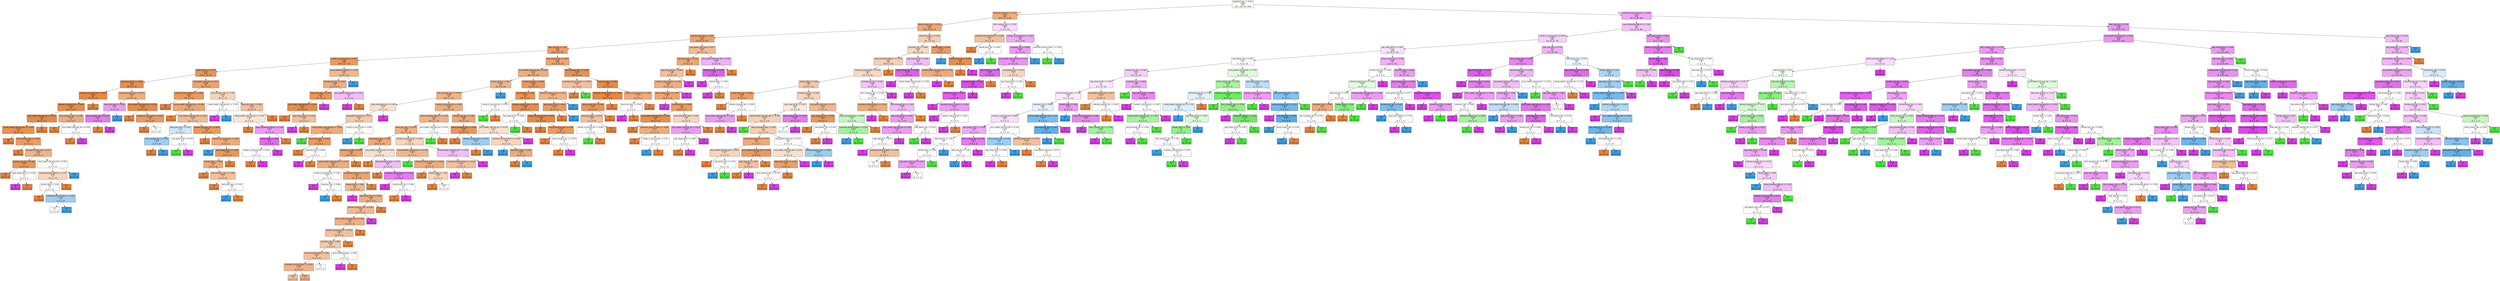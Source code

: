 digraph Tree {
node [shape=box, style="filled", color="black", fontname="helvetica"] ;
edge [fontname="helvetica"] ;
0 [label="treatment_Yes <= -0.015\n0.688\n944\n[357, 108, 130, 349]", fillcolor="#fffdfc"] ;
1 [label="leave_Very difficult <= 1.719\n0.452\n465\n[332, 17, 32, 84]", fillcolor="#eead7e"] ;
0 -> 1 [labeldistance=2.5, labelangle=45, headlabel="True"] ;
2 [label="family_history_Yes <= 0.226\n0.426\n442\n[325, 14, 29, 74]", fillcolor="#eda978"] ;
1 -> 2 ;
3 [label="self_employed_Yes <= 1.263\n0.375\n353\n[274, 9, 23, 47]", fillcolor="#eca26c"] ;
2 -> 3 ;
4 [label="seek_help_No <= -0.03\n0.36\n316\n[249, 9, 22, 36]", fillcolor="#eb9f68"] ;
3 -> 4 ;
5 [label="mental_vs_physical_No <= 0.491\n0.301\n168\n[139, 1, 12, 16]", fillcolor="#ea995f"] ;
4 -> 5 ;
6 [label="seek_help_Yes <= 0.779\n0.267\n147\n[125, 1, 10, 11]", fillcolor="#e99559"] ;
5 -> 6 ;
7 [label="age_range_19-25 <= 0.901\n0.19\n97\n[87, 0, 5, 5]", fillcolor="#e88f4f"] ;
6 -> 7 ;
8 [label="mental_vs_physical_Yes <= 0.521\n0.119\n80\n[75, 0, 3, 2]", fillcolor="#e78946"] ;
7 -> 8 ;
9 [label="wellness_program_Yes <= 0.833\n0.159\n59\n[54, 0, 3, 2]", fillcolor="#e78c4b"] ;
8 -> 9 ;
10 [label="phys_health_interview_No <= 0.224\n0.137\n55\n[51, 0, 3, 1]", fillcolor="#e78b48"] ;
9 -> 10 ;
11 [label="mental_health_interview_No <= -0.783\n0.225\n32\n[28, 0, 3, 1]", fillcolor="#e99254"] ;
10 -> 11 ;
12 [label="0.0\n11\n[11, 0, 0, 0]", fillcolor="#e58139"] ;
11 -> 12 ;
13 [label="tech_company_Yes <= -0.792\n0.322\n21\n[17, 0, 3, 1]", fillcolor="#eb9d65"] ;
11 -> 13 ;
14 [label="0.0\n8\n[8, 0, 0, 0]", fillcolor="#e58139"] ;
13 -> 14 ;
15 [label="care_options_Not sure <= 0.577\n0.462\n13\n[9, 0, 3, 1]", fillcolor="#efb388"] ;
13 -> 15 ;
16 [label="remote_work_Yes <= 0.462\n0.245\n7\n[6, 0, 0, 1]", fillcolor="#e9965a"] ;
15 -> 16 ;
17 [label="0.0\n5\n[5, 0, 0, 0]", fillcolor="#e58139"] ;
16 -> 17 ;
18 [label="age_range_26-35 <= -0.109\n0.5\n2\n[1, 0, 0, 1]", fillcolor="#ffffff"] ;
16 -> 18 ;
19 [label="0.0\n1\n[0, 0, 0, 1]", fillcolor="#d739e5"] ;
18 -> 19 ;
20 [label="0.0\n1\n[1, 0, 0, 0]", fillcolor="#e58139"] ;
18 -> 20 ;
21 [label="phys_health_interview_Yes <= 0.901\n0.5\n6\n[3, 0, 3, 0]", fillcolor="#ffffff"] ;
15 -> 21 ;
22 [label="leave_Somewhat difficult <= 1.318\n0.48\n5\n[3, 0, 2, 0]", fillcolor="#f6d5bd"] ;
21 -> 22 ;
23 [label="Gender_Male <= -0.66\n0.5\n4\n[2, 0, 2, 0]", fillcolor="#ffffff"] ;
22 -> 23 ;
24 [label="0.0\n1\n[1, 0, 0, 0]", fillcolor="#e58139"] ;
23 -> 24 ;
25 [label="coworkers_Some of them <= -0.254\n0.444\n3\n[1, 0, 2, 0]", fillcolor="#9ccef2"] ;
23 -> 25 ;
26 [label="0.5\n2\n[1, 0, 1, 0]", fillcolor="#ffffff"] ;
25 -> 26 ;
27 [label="0.0\n1\n[0, 0, 1, 0]", fillcolor="#399de5"] ;
25 -> 27 ;
28 [label="0.0\n1\n[1, 0, 0, 0]", fillcolor="#e58139"] ;
22 -> 28 ;
29 [label="0.0\n1\n[0, 0, 1, 0]", fillcolor="#399de5"] ;
21 -> 29 ;
30 [label="0.0\n23\n[23, 0, 0, 0]", fillcolor="#e58139"] ;
10 -> 30 ;
31 [label="tech_company_Yes <= -0.792\n0.375\n4\n[3, 0, 0, 1]", fillcolor="#eeab7b"] ;
9 -> 31 ;
32 [label="0.0\n2\n[2, 0, 0, 0]", fillcolor="#e58139"] ;
31 -> 32 ;
33 [label="phys_health_interview_No <= 0.224\n0.5\n2\n[1, 0, 0, 1]", fillcolor="#ffffff"] ;
31 -> 33 ;
34 [label="0.0\n1\n[1, 0, 0, 0]", fillcolor="#e58139"] ;
33 -> 34 ;
35 [label="0.0\n1\n[0, 0, 0, 1]", fillcolor="#d739e5"] ;
33 -> 35 ;
36 [label="0.0\n21\n[21, 0, 0, 0]", fillcolor="#e58139"] ;
8 -> 36 ;
37 [label="care_options_Not sure <= 0.577\n0.457\n17\n[12, 0, 2, 3]", fillcolor="#eeae80"] ;
7 -> 37 ;
38 [label="leave_Very easy <= 0.912\n0.56\n5\n[1, 0, 1, 3]", fillcolor="#eb9cf2"] ;
37 -> 38 ;
39 [label="tech_company_Yes <= -0.792\n0.375\n4\n[1, 0, 0, 3]", fillcolor="#e47bee"] ;
38 -> 39 ;
40 [label="0.0\n1\n[1, 0, 0, 0]", fillcolor="#e58139"] ;
39 -> 40 ;
41 [label="0.0\n3\n[0, 0, 0, 3]", fillcolor="#d739e5"] ;
39 -> 41 ;
42 [label="0.0\n1\n[0, 0, 1, 0]", fillcolor="#399de5"] ;
38 -> 42 ;
43 [label="phys_health_interview_No <= 0.224\n0.153\n12\n[11, 0, 1, 0]", fillcolor="#e78c4b"] ;
37 -> 43 ;
44 [label="0.0\n6\n[6, 0, 0, 0]", fillcolor="#e58139"] ;
43 -> 44 ;
45 [label="mental_vs_physical_Yes <= 0.521\n0.278\n6\n[5, 0, 1, 0]", fillcolor="#ea9a61"] ;
43 -> 45 ;
46 [label="0.0\n4\n[4, 0, 0, 0]", fillcolor="#e58139"] ;
45 -> 46 ;
47 [label="0.5\n2\n[1, 0, 1, 0]", fillcolor="#ffffff"] ;
45 -> 47 ;
48 [label="care_options_Not sure <= 0.577\n0.398\n50\n[38, 1, 5, 6]", fillcolor="#eca36f"] ;
6 -> 48 ;
49 [label="coworkers_Some of them <= -0.254\n0.292\n36\n[30, 1, 4, 1]", fillcolor="#ea995e"] ;
48 -> 49 ;
50 [label="0.0\n12\n[12, 0, 0, 0]", fillcolor="#e58139"] ;
49 -> 50 ;
51 [label="mental_health_interview_No <= -0.783\n0.406\n24\n[18, 1, 4, 1]", fillcolor="#eda774"] ;
49 -> 51 ;
52 [label="0.0\n7\n[7, 0, 0, 0]", fillcolor="#e58139"] ;
51 -> 52 ;
53 [label="phys_health_interview_No <= 0.224\n0.519\n17\n[11, 1, 4, 1]", fillcolor="#f1bb94"] ;
51 -> 53 ;
54 [label="leave_Very easy <= 0.912\n0.72\n5\n[1, 1, 2, 1]", fillcolor="#cee6f8"] ;
53 -> 54 ;
55 [label="tech_company_Yes <= -0.792\n0.444\n3\n[1, 0, 2, 0]", fillcolor="#9ccef2"] ;
54 -> 55 ;
56 [label="0.0\n1\n[1, 0, 0, 0]", fillcolor="#e58139"] ;
55 -> 56 ;
57 [label="0.0\n2\n[0, 0, 2, 0]", fillcolor="#399de5"] ;
55 -> 57 ;
58 [label="care_options_Yes <= 0.313\n0.5\n2\n[0, 1, 0, 1]", fillcolor="#ffffff"] ;
54 -> 58 ;
59 [label="0.0\n1\n[0, 1, 0, 0]", fillcolor="#47e539"] ;
58 -> 59 ;
60 [label="0.0\n1\n[0, 0, 0, 1]", fillcolor="#d739e5"] ;
58 -> 60 ;
61 [label="wellness_program_Yes <= 0.833\n0.278\n12\n[10, 0, 2, 0]", fillcolor="#ea9a61"] ;
53 -> 61 ;
62 [label="0.0\n4\n[4, 0, 0, 0]", fillcolor="#e58139"] ;
61 -> 62 ;
63 [label="mental_vs_physical_Yes <= 0.521\n0.375\n8\n[6, 0, 2, 0]", fillcolor="#eeab7b"] ;
61 -> 63 ;
64 [label="0.0\n1\n[0, 0, 1, 0]", fillcolor="#399de5"] ;
63 -> 64 ;
65 [label="age_range_26-35 <= -0.109\n0.245\n7\n[6, 0, 1, 0]", fillcolor="#e9965a"] ;
63 -> 65 ;
66 [label="Gender_Male <= -0.66\n0.375\n4\n[3, 0, 1, 0]", fillcolor="#eeab7b"] ;
65 -> 66 ;
67 [label="0.0\n1\n[1, 0, 0, 0]", fillcolor="#e58139"] ;
66 -> 67 ;
68 [label="tech_company_Yes <= -0.792\n0.444\n3\n[2, 0, 1, 0]", fillcolor="#f2c09c"] ;
66 -> 68 ;
69 [label="0.0\n1\n[1, 0, 0, 0]", fillcolor="#e58139"] ;
68 -> 69 ;
70 [label="leave_Very easy <= 0.912\n0.5\n2\n[1, 0, 1, 0]", fillcolor="#ffffff"] ;
68 -> 70 ;
71 [label="0.0\n1\n[0, 0, 1, 0]", fillcolor="#399de5"] ;
70 -> 71 ;
72 [label="0.0\n1\n[1, 0, 0, 0]", fillcolor="#e58139"] ;
70 -> 72 ;
73 [label="0.0\n3\n[3, 0, 0, 0]", fillcolor="#e58139"] ;
65 -> 73 ;
74 [label="tech_company_Yes <= -0.792\n0.541\n14\n[8, 0, 1, 5]", fillcolor="#f6d5bd"] ;
48 -> 74 ;
75 [label="mental_health_interview_No <= -0.783\n0.5\n2\n[0, 0, 1, 1]", fillcolor="#ffffff"] ;
74 -> 75 ;
76 [label="0.0\n1\n[0, 0, 0, 1]", fillcolor="#d739e5"] ;
75 -> 76 ;
77 [label="0.0\n1\n[0, 0, 1, 0]", fillcolor="#399de5"] ;
75 -> 77 ;
78 [label="leave_Very easy <= 0.912\n0.444\n12\n[8, 0, 0, 4]", fillcolor="#f2c09c"] ;
74 -> 78 ;
79 [label="mental_health_interview_No <= -0.783\n0.494\n9\n[5, 0, 0, 4]", fillcolor="#fae6d7"] ;
78 -> 79 ;
80 [label="0.0\n3\n[3, 0, 0, 0]", fillcolor="#e58139"] ;
79 -> 80 ;
81 [label="leave_Somewhat difficult <= 1.318\n0.444\n6\n[2, 0, 0, 4]", fillcolor="#eb9cf2"] ;
79 -> 81 ;
82 [label="Gender_Male <= -0.66\n0.32\n5\n[1, 0, 0, 4]", fillcolor="#e16aec"] ;
81 -> 82 ;
83 [label="mental_vs_physical_Yes <= 0.521\n0.5\n2\n[1, 0, 0, 1]", fillcolor="#ffffff"] ;
82 -> 83 ;
84 [label="0.0\n1\n[1, 0, 0, 0]", fillcolor="#e58139"] ;
83 -> 84 ;
85 [label="0.0\n1\n[0, 0, 0, 1]", fillcolor="#d739e5"] ;
83 -> 85 ;
86 [label="0.0\n3\n[0, 0, 0, 3]", fillcolor="#d739e5"] ;
82 -> 86 ;
87 [label="0.0\n1\n[1, 0, 0, 0]", fillcolor="#e58139"] ;
81 -> 87 ;
88 [label="0.0\n3\n[3, 0, 0, 0]", fillcolor="#e58139"] ;
78 -> 88 ;
89 [label="leave_Somewhat difficult <= 1.318\n0.49\n21\n[14, 0, 2, 5]", fillcolor="#f0b890"] ;
5 -> 89 ;
90 [label="remote_work_Yes <= 0.462\n0.388\n19\n[14, 0, 0, 5]", fillcolor="#eeae80"] ;
89 -> 90 ;
91 [label="leave_Very easy <= 0.912\n0.245\n14\n[12, 0, 0, 2]", fillcolor="#e9965a"] ;
90 -> 91 ;
92 [label="phys_health_interview_No <= 0.224\n0.142\n13\n[12, 0, 0, 1]", fillcolor="#e78c49"] ;
91 -> 92 ;
93 [label="0.0\n10\n[10, 0, 0, 0]", fillcolor="#e58139"] ;
92 -> 93 ;
94 [label="age_range_26-35 <= -0.109\n0.444\n3\n[2, 0, 0, 1]", fillcolor="#f2c09c"] ;
92 -> 94 ;
95 [label="0.0\n1\n[0, 0, 0, 1]", fillcolor="#d739e5"] ;
94 -> 95 ;
96 [label="0.0\n2\n[2, 0, 0, 0]", fillcolor="#e58139"] ;
94 -> 96 ;
97 [label="0.0\n1\n[0, 0, 0, 1]", fillcolor="#d739e5"] ;
91 -> 97 ;
98 [label="phys_health_interview_No <= 0.224\n0.48\n5\n[2, 0, 0, 3]", fillcolor="#f2bdf6"] ;
90 -> 98 ;
99 [label="0.0\n3\n[0, 0, 0, 3]", fillcolor="#d739e5"] ;
98 -> 99 ;
100 [label="0.0\n2\n[2, 0, 0, 0]", fillcolor="#e58139"] ;
98 -> 100 ;
101 [label="0.0\n2\n[0, 0, 2, 0]", fillcolor="#399de5"] ;
89 -> 101 ;
102 [label="age_range_36-50 <= 0.587\n0.422\n148\n[110, 8, 10, 20]", fillcolor="#eda674"] ;
4 -> 102 ;
103 [label="phys_health_interview_Yes <= 0.901\n0.461\n121\n[86, 6, 10, 19]", fillcolor="#eeac7d"] ;
102 -> 103 ;
104 [label="Gender_Other <= 3.417\n0.498\n92\n[62, 4, 8, 18]", fillcolor="#f0b489"] ;
103 -> 104 ;
105 [label="tech_company_Yes <= -0.792\n0.489\n91\n[62, 4, 7, 18]", fillcolor="#efb388"] ;
104 -> 105 ;
106 [label="leave_Somewhat easy <= 0.69\n0.678\n11\n[5, 2, 1, 3]", fillcolor="#f8e0ce"] ;
105 -> 106 ;
107 [label="care_options_Not sure <= 0.577\n0.617\n9\n[5, 2, 1, 1]", fillcolor="#f4c9aa"] ;
106 -> 107 ;
108 [label="mental_health_interview_No <= -0.783\n0.449\n7\n[5, 1, 0, 1]", fillcolor="#eeab7b"] ;
107 -> 108 ;
109 [label="0.0\n1\n[0, 1, 0, 0]", fillcolor="#47e539"] ;
108 -> 109 ;
110 [label="leave_Very easy <= 0.912\n0.278\n6\n[5, 0, 0, 1]", fillcolor="#ea9a61"] ;
108 -> 110 ;
111 [label="0.0\n4\n[4, 0, 0, 0]", fillcolor="#e58139"] ;
110 -> 111 ;
112 [label="coworkers_Yes <= 0.856\n0.5\n2\n[1, 0, 0, 1]", fillcolor="#ffffff"] ;
110 -> 112 ;
113 [label="0.0\n1\n[0, 0, 0, 1]", fillcolor="#d739e5"] ;
112 -> 113 ;
114 [label="0.0\n1\n[1, 0, 0, 0]", fillcolor="#e58139"] ;
112 -> 114 ;
115 [label="mental_vs_physical_No <= 0.491\n0.5\n2\n[0, 1, 1, 0]", fillcolor="#ffffff"] ;
107 -> 115 ;
116 [label="0.0\n1\n[0, 0, 1, 0]", fillcolor="#399de5"] ;
115 -> 116 ;
117 [label="0.0\n1\n[0, 1, 0, 0]", fillcolor="#47e539"] ;
115 -> 117 ;
118 [label="0.0\n2\n[0, 0, 0, 2]", fillcolor="#d739e5"] ;
106 -> 118 ;
119 [label="mental_vs_physical_No <= 0.491\n0.451\n80\n[57, 2, 6, 15]", fillcolor="#eeae7f"] ;
105 -> 119 ;
120 [label="leave_Somewhat difficult <= 1.318\n0.453\n60\n[42, 2, 2, 14]", fillcolor="#efb286"] ;
119 -> 120 ;
121 [label="leave_Very easy <= 0.912\n0.441\n58\n[41, 1, 2, 14]", fillcolor="#efb286"] ;
120 -> 121 ;
122 [label="care_options_Yes <= 0.313\n0.379\n45\n[34, 0, 1, 10]", fillcolor="#eda977"] ;
121 -> 122 ;
123 [label="remote_work_Yes <= 0.462\n0.342\n38\n[30, 0, 1, 7]", fillcolor="#eca26c"] ;
122 -> 123 ;
124 [label="mental_health_interview_No <= -0.783\n0.407\n30\n[22, 0, 1, 7]", fillcolor="#eead7e"] ;
123 -> 124 ;
125 [label="mental_vs_physical_Yes <= 0.521\n0.667\n3\n[1, 0, 1, 1]", fillcolor="#ffffff"] ;
124 -> 125 ;
126 [label="0.0\n1\n[0, 0, 0, 1]", fillcolor="#d739e5"] ;
125 -> 126 ;
127 [label="coworkers_Yes <= 0.856\n0.5\n2\n[1, 0, 1, 0]", fillcolor="#ffffff"] ;
125 -> 127 ;
128 [label="0.0\n1\n[0, 0, 1, 0]", fillcolor="#399de5"] ;
127 -> 128 ;
129 [label="0.0\n1\n[1, 0, 0, 0]", fillcolor="#e58139"] ;
127 -> 129 ;
130 [label="care_options_Not sure <= 0.577\n0.346\n27\n[21, 0, 0, 6]", fillcolor="#eca572"] ;
124 -> 130 ;
131 [label="Gender_Male <= -0.66\n0.42\n20\n[14, 0, 0, 6]", fillcolor="#f0b78e"] ;
130 -> 131 ;
132 [label="0.0\n1\n[0, 0, 0, 1]", fillcolor="#d739e5"] ;
131 -> 132 ;
133 [label="age_range_19-25 <= 0.901\n0.388\n19\n[14, 0, 0, 5]", fillcolor="#eeae80"] ;
131 -> 133 ;
134 [label="wellness_program_Yes <= 0.833\n0.43\n16\n[11, 0, 0, 5]", fillcolor="#f1ba93"] ;
133 -> 134 ;
135 [label="phys_health_interview_No <= 0.224\n0.391\n15\n[11, 0, 0, 4]", fillcolor="#eeaf81"] ;
134 -> 135 ;
136 [label="mental_vs_physical_Yes <= 0.521\n0.444\n12\n[8, 0, 0, 4]", fillcolor="#f2c09c"] ;
135 -> 136 ;
137 [label="coworkers_Yes <= 0.856\n0.463\n11\n[7, 0, 0, 4]", fillcolor="#f4c9aa"] ;
136 -> 137 ;
138 [label="leave_Somewhat easy <= 0.69\n0.444\n9\n[6, 0, 0, 3]", fillcolor="#f2c09c"] ;
137 -> 138 ;
139 [label="coworkers_Some of them <= -0.254\n0.408\n7\n[5, 0, 0, 2]", fillcolor="#efb388"] ;
138 -> 139 ;
140 [label="0.444\n3\n[2, 0, 0, 1]", fillcolor="#f2c09c"] ;
139 -> 140 ;
141 [label="0.375\n4\n[3, 0, 0, 1]", fillcolor="#eeab7b"] ;
139 -> 141 ;
142 [label="0.5\n2\n[1, 0, 0, 1]", fillcolor="#ffffff"] ;
138 -> 142 ;
143 [label="leave_Somewhat easy <= 0.69\n0.5\n2\n[1, 0, 0, 1]", fillcolor="#ffffff"] ;
137 -> 143 ;
144 [label="0.0\n1\n[0, 0, 0, 1]", fillcolor="#d739e5"] ;
143 -> 144 ;
145 [label="0.0\n1\n[1, 0, 0, 0]", fillcolor="#e58139"] ;
143 -> 145 ;
146 [label="0.0\n1\n[1, 0, 0, 0]", fillcolor="#e58139"] ;
136 -> 146 ;
147 [label="0.0\n3\n[3, 0, 0, 0]", fillcolor="#e58139"] ;
135 -> 147 ;
148 [label="0.0\n1\n[0, 0, 0, 1]", fillcolor="#d739e5"] ;
134 -> 148 ;
149 [label="0.0\n3\n[3, 0, 0, 0]", fillcolor="#e58139"] ;
133 -> 149 ;
150 [label="0.0\n7\n[7, 0, 0, 0]", fillcolor="#e58139"] ;
130 -> 150 ;
151 [label="0.0\n8\n[8, 0, 0, 0]", fillcolor="#e58139"] ;
123 -> 151 ;
152 [label="phys_health_interview_No <= 0.224\n0.49\n7\n[4, 0, 0, 3]", fillcolor="#f8e0ce"] ;
122 -> 152 ;
153 [label="0.0\n2\n[2, 0, 0, 0]", fillcolor="#e58139"] ;
152 -> 153 ;
154 [label="leave_Somewhat easy <= 0.69\n0.48\n5\n[2, 0, 0, 3]", fillcolor="#f2bdf6"] ;
152 -> 154 ;
155 [label="0.0\n1\n[1, 0, 0, 0]", fillcolor="#e58139"] ;
154 -> 155 ;
156 [label="coworkers_Some of them <= -0.254\n0.375\n4\n[1, 0, 0, 3]", fillcolor="#e47bee"] ;
154 -> 156 ;
157 [label="0.0\n2\n[0, 0, 0, 2]", fillcolor="#d739e5"] ;
156 -> 157 ;
158 [label="remote_work_Yes <= 0.462\n0.5\n2\n[1, 0, 0, 1]", fillcolor="#ffffff"] ;
156 -> 158 ;
159 [label="0.0\n1\n[1, 0, 0, 0]", fillcolor="#e58139"] ;
158 -> 159 ;
160 [label="0.0\n1\n[0, 0, 0, 1]", fillcolor="#d739e5"] ;
158 -> 160 ;
161 [label="mental_vs_physical_Yes <= 0.521\n0.604\n13\n[7, 1, 1, 4]", fillcolor="#f6d5bd"] ;
121 -> 161 ;
162 [label="mental_health_interview_No <= -0.783\n0.562\n8\n[5, 1, 1, 1]", fillcolor="#f0b78e"] ;
161 -> 162 ;
163 [label="0.0\n1\n[0, 1, 0, 0]", fillcolor="#47e539"] ;
162 -> 163 ;
164 [label="coworkers_Some of them <= -0.254\n0.449\n7\n[5, 0, 1, 1]", fillcolor="#eeab7b"] ;
162 -> 164 ;
165 [label="0.0\n3\n[3, 0, 0, 0]", fillcolor="#e58139"] ;
164 -> 165 ;
166 [label="Gender_Male <= -0.66\n0.625\n4\n[2, 0, 1, 1]", fillcolor="#f6d5bd"] ;
164 -> 166 ;
167 [label="0.0\n1\n[1, 0, 0, 0]", fillcolor="#e58139"] ;
166 -> 167 ;
168 [label="0.667\n3\n[1, 0, 1, 1]", fillcolor="#ffffff"] ;
166 -> 168 ;
169 [label="mental_health_interview_No <= -0.783\n0.48\n5\n[2, 0, 0, 3]", fillcolor="#f2bdf6"] ;
161 -> 169 ;
170 [label="coworkers_Some of them <= -0.254\n0.444\n3\n[2, 0, 0, 1]", fillcolor="#f2c09c"] ;
169 -> 170 ;
171 [label="0.0\n1\n[0, 0, 0, 1]", fillcolor="#d739e5"] ;
170 -> 171 ;
172 [label="0.0\n2\n[2, 0, 0, 0]", fillcolor="#e58139"] ;
170 -> 172 ;
173 [label="0.0\n2\n[0, 0, 0, 2]", fillcolor="#d739e5"] ;
169 -> 173 ;
174 [label="phys_health_interview_No <= 0.224\n0.5\n2\n[1, 1, 0, 0]", fillcolor="#ffffff"] ;
120 -> 174 ;
175 [label="0.0\n1\n[0, 1, 0, 0]", fillcolor="#47e539"] ;
174 -> 175 ;
176 [label="0.0\n1\n[1, 0, 0, 0]", fillcolor="#e58139"] ;
174 -> 176 ;
177 [label="remote_work_Yes <= 0.462\n0.395\n20\n[15, 0, 4, 1]", fillcolor="#eda877"] ;
119 -> 177 ;
178 [label="leave_Somewhat easy <= 0.69\n0.245\n14\n[12, 0, 2, 0]", fillcolor="#e9965a"] ;
177 -> 178 ;
179 [label="0.0\n11\n[11, 0, 0, 0]", fillcolor="#e58139"] ;
178 -> 179 ;
180 [label="wellness_program_No <= -0.371\n0.444\n3\n[1, 0, 2, 0]", fillcolor="#9ccef2"] ;
178 -> 180 ;
181 [label="0.0\n1\n[1, 0, 0, 0]", fillcolor="#e58139"] ;
180 -> 181 ;
182 [label="0.0\n2\n[0, 0, 2, 0]", fillcolor="#399de5"] ;
180 -> 182 ;
183 [label="phys_health_interview_No <= 0.224\n0.611\n6\n[3, 0, 2, 1]", fillcolor="#f8e0ce"] ;
177 -> 183 ;
184 [label="coworkers_Some of them <= -0.254\n0.48\n5\n[3, 0, 2, 0]", fillcolor="#f6d5bd"] ;
183 -> 184 ;
185 [label="0.0\n1\n[0, 0, 1, 0]", fillcolor="#399de5"] ;
184 -> 185 ;
186 [label="leave_Very easy <= 0.912\n0.375\n4\n[3, 0, 1, 0]", fillcolor="#eeab7b"] ;
184 -> 186 ;
187 [label="0.0\n3\n[3, 0, 0, 0]", fillcolor="#e58139"] ;
186 -> 187 ;
188 [label="0.0\n1\n[0, 0, 1, 0]", fillcolor="#399de5"] ;
186 -> 188 ;
189 [label="0.0\n1\n[0, 0, 0, 1]", fillcolor="#d739e5"] ;
183 -> 189 ;
190 [label="0.0\n1\n[0, 0, 1, 0]", fillcolor="#399de5"] ;
104 -> 190 ;
191 [label="remote_work_Yes <= 0.462\n0.304\n29\n[24, 2, 2, 1]", fillcolor="#ea985e"] ;
103 -> 191 ;
192 [label="Gender_Male <= -0.66\n0.244\n22\n[19, 2, 0, 1]", fillcolor="#e99457"] ;
191 -> 192 ;
193 [label="mental_vs_physical_Yes <= 0.521\n0.5\n2\n[1, 1, 0, 0]", fillcolor="#ffffff"] ;
192 -> 193 ;
194 [label="0.0\n1\n[0, 1, 0, 0]", fillcolor="#47e539"] ;
193 -> 194 ;
195 [label="0.0\n1\n[1, 0, 0, 0]", fillcolor="#e58139"] ;
193 -> 195 ;
196 [label="wellness_program_No <= -0.371\n0.185\n20\n[18, 1, 0, 1]", fillcolor="#e88e4e"] ;
192 -> 196 ;
197 [label="age_range_19-25 <= 0.901\n0.5\n2\n[1, 1, 0, 0]", fillcolor="#ffffff"] ;
196 -> 197 ;
198 [label="0.0\n1\n[0, 1, 0, 0]", fillcolor="#47e539"] ;
197 -> 198 ;
199 [label="0.0\n1\n[1, 0, 0, 0]", fillcolor="#e58139"] ;
197 -> 199 ;
200 [label="mental_vs_physical_No <= 0.491\n0.105\n18\n[17, 0, 0, 1]", fillcolor="#e78845"] ;
196 -> 200 ;
201 [label="0.0\n12\n[12, 0, 0, 0]", fillcolor="#e58139"] ;
200 -> 201 ;
202 [label="leave_Somewhat easy <= 0.69\n0.278\n6\n[5, 0, 0, 1]", fillcolor="#ea9a61"] ;
200 -> 202 ;
203 [label="0.0\n4\n[4, 0, 0, 0]", fillcolor="#e58139"] ;
202 -> 203 ;
204 [label="tech_company_Yes <= -0.792\n0.5\n2\n[1, 0, 0, 1]", fillcolor="#ffffff"] ;
202 -> 204 ;
205 [label="0.0\n1\n[1, 0, 0, 0]", fillcolor="#e58139"] ;
204 -> 205 ;
206 [label="0.0\n1\n[0, 0, 0, 1]", fillcolor="#d739e5"] ;
204 -> 206 ;
207 [label="mental_vs_physical_Yes <= 0.521\n0.408\n7\n[5, 0, 2, 0]", fillcolor="#efb388"] ;
191 -> 207 ;
208 [label="age_range_19-25 <= 0.901\n0.278\n6\n[5, 0, 1, 0]", fillcolor="#ea9a61"] ;
207 -> 208 ;
209 [label="0.0\n5\n[5, 0, 0, 0]", fillcolor="#e58139"] ;
208 -> 209 ;
210 [label="0.0\n1\n[0, 0, 1, 0]", fillcolor="#399de5"] ;
208 -> 210 ;
211 [label="0.0\n1\n[0, 0, 1, 0]", fillcolor="#399de5"] ;
207 -> 211 ;
212 [label="tech_company_Yes <= -0.792\n0.203\n27\n[24, 2, 0, 1]", fillcolor="#e89051"] ;
102 -> 212 ;
213 [label="coworkers_Some of them <= -0.254\n0.444\n3\n[2, 1, 0, 0]", fillcolor="#f2c09c"] ;
212 -> 213 ;
214 [label="0.0\n2\n[2, 0, 0, 0]", fillcolor="#e58139"] ;
213 -> 214 ;
215 [label="0.0\n1\n[0, 1, 0, 0]", fillcolor="#47e539"] ;
213 -> 215 ;
216 [label="coworkers_Yes <= 0.856\n0.156\n24\n[22, 1, 0, 1]", fillcolor="#e78c4a"] ;
212 -> 216 ;
217 [label="coworkers_Some of them <= -0.254\n0.095\n20\n[19, 1, 0, 0]", fillcolor="#e68843"] ;
216 -> 217 ;
218 [label="remote_work_Yes <= 0.462\n0.245\n7\n[6, 1, 0, 0]", fillcolor="#e9965a"] ;
217 -> 218 ;
219 [label="leave_Very easy <= 0.912\n0.444\n3\n[2, 1, 0, 0]", fillcolor="#f2c09c"] ;
218 -> 219 ;
220 [label="mental_vs_physical_No <= 0.491\n0.5\n2\n[1, 1, 0, 0]", fillcolor="#ffffff"] ;
219 -> 220 ;
221 [label="0.0\n1\n[0, 1, 0, 0]", fillcolor="#47e539"] ;
220 -> 221 ;
222 [label="0.0\n1\n[1, 0, 0, 0]", fillcolor="#e58139"] ;
220 -> 222 ;
223 [label="0.0\n1\n[1, 0, 0, 0]", fillcolor="#e58139"] ;
219 -> 223 ;
224 [label="0.0\n4\n[4, 0, 0, 0]", fillcolor="#e58139"] ;
218 -> 224 ;
225 [label="0.0\n13\n[13, 0, 0, 0]", fillcolor="#e58139"] ;
217 -> 225 ;
226 [label="mental_vs_physical_No <= 0.491\n0.375\n4\n[3, 0, 0, 1]", fillcolor="#eeab7b"] ;
216 -> 226 ;
227 [label="leave_Very easy <= 0.912\n0.5\n2\n[1, 0, 0, 1]", fillcolor="#ffffff"] ;
226 -> 227 ;
228 [label="0.0\n1\n[0, 0, 0, 1]", fillcolor="#d739e5"] ;
227 -> 228 ;
229 [label="0.0\n1\n[1, 0, 0, 0]", fillcolor="#e58139"] ;
227 -> 229 ;
230 [label="0.0\n2\n[2, 0, 0, 0]", fillcolor="#e58139"] ;
226 -> 230 ;
231 [label="care_options_Not sure <= 0.577\n0.454\n37\n[25, 0, 1, 11]", fillcolor="#f1bb94"] ;
3 -> 231 ;
232 [label="leave_Very easy <= 0.912\n0.38\n29\n[22, 0, 1, 6]", fillcolor="#eda775"] ;
231 -> 232 ;
233 [label="age_range_19-25 <= 0.901\n0.485\n20\n[13, 0, 1, 6]", fillcolor="#f2c09c"] ;
232 -> 233 ;
234 [label="mental_vs_physical_No <= 0.491\n0.426\n18\n[13, 0, 1, 4]", fillcolor="#eeae80"] ;
233 -> 234 ;
235 [label="tech_company_Yes <= -0.792\n0.381\n17\n[13, 0, 1, 3]", fillcolor="#eca572"] ;
234 -> 235 ;
236 [label="0.0\n1\n[0, 0, 0, 1]", fillcolor="#d739e5"] ;
235 -> 236 ;
237 [label="coworkers_Yes <= 0.856\n0.32\n16\n[13, 0, 1, 2]", fillcolor="#eb9c63"] ;
235 -> 237 ;
238 [label="phys_health_interview_No <= 0.224\n0.165\n11\n[10, 0, 1, 0]", fillcolor="#e88e4d"] ;
237 -> 238 ;
239 [label="0.0\n7\n[7, 0, 0, 0]", fillcolor="#e58139"] ;
238 -> 239 ;
240 [label="coworkers_Some of them <= -0.254\n0.375\n4\n[3, 0, 1, 0]", fillcolor="#eeab7b"] ;
238 -> 240 ;
241 [label="0.0\n2\n[2, 0, 0, 0]", fillcolor="#e58139"] ;
240 -> 241 ;
242 [label="mental_vs_physical_Yes <= 0.521\n0.5\n2\n[1, 0, 1, 0]", fillcolor="#ffffff"] ;
240 -> 242 ;
243 [label="0.0\n1\n[0, 0, 1, 0]", fillcolor="#399de5"] ;
242 -> 243 ;
244 [label="0.0\n1\n[1, 0, 0, 0]", fillcolor="#e58139"] ;
242 -> 244 ;
245 [label="leave_Somewhat easy <= 0.69\n0.48\n5\n[3, 0, 0, 2]", fillcolor="#f6d5bd"] ;
237 -> 245 ;
246 [label="phys_health_interview_No <= 0.224\n0.444\n3\n[1, 0, 0, 2]", fillcolor="#eb9cf2"] ;
245 -> 246 ;
247 [label="age_range_36-50 <= 0.587\n0.5\n2\n[1, 0, 0, 1]", fillcolor="#ffffff"] ;
246 -> 247 ;
248 [label="0.0\n1\n[1, 0, 0, 0]", fillcolor="#e58139"] ;
247 -> 248 ;
249 [label="0.0\n1\n[0, 0, 0, 1]", fillcolor="#d739e5"] ;
247 -> 249 ;
250 [label="0.0\n1\n[0, 0, 0, 1]", fillcolor="#d739e5"] ;
246 -> 250 ;
251 [label="0.0\n2\n[2, 0, 0, 0]", fillcolor="#e58139"] ;
245 -> 251 ;
252 [label="0.0\n1\n[0, 0, 0, 1]", fillcolor="#d739e5"] ;
234 -> 252 ;
253 [label="0.0\n2\n[0, 0, 0, 2]", fillcolor="#d739e5"] ;
233 -> 253 ;
254 [label="0.0\n9\n[9, 0, 0, 0]", fillcolor="#e58139"] ;
232 -> 254 ;
255 [label="phys_health_interview_Yes <= 0.901\n0.469\n8\n[3, 0, 0, 5]", fillcolor="#efb0f5"] ;
231 -> 255 ;
256 [label="leave_Very easy <= 0.912\n0.278\n6\n[1, 0, 0, 5]", fillcolor="#df61ea"] ;
255 -> 256 ;
257 [label="0.0\n4\n[0, 0, 0, 4]", fillcolor="#d739e5"] ;
256 -> 257 ;
258 [label="Gender_Male <= -0.66\n0.5\n2\n[1, 0, 0, 1]", fillcolor="#ffffff"] ;
256 -> 258 ;
259 [label="0.0\n1\n[0, 0, 0, 1]", fillcolor="#d739e5"] ;
258 -> 259 ;
260 [label="0.0\n1\n[1, 0, 0, 0]", fillcolor="#e58139"] ;
258 -> 260 ;
261 [label="0.0\n2\n[2, 0, 0, 0]", fillcolor="#e58139"] ;
255 -> 261 ;
262 [label="leave_Very easy <= 0.912\n0.572\n89\n[51, 5, 6, 27]", fillcolor="#f5ceb2"] ;
2 -> 262 ;
263 [label="coworkers_Yes <= 0.856\n0.591\n78\n[42, 5, 5, 26]", fillcolor="#f7d8c2"] ;
262 -> 263 ;
264 [label="leave_Somewhat difficult <= 1.318\n0.59\n68\n[38, 5, 5, 20]", fillcolor="#f5d0b5"] ;
263 -> 264 ;
265 [label="mental_vs_physical_No <= 0.491\n0.612\n63\n[33, 5, 5, 20]", fillcolor="#f7d9c3"] ;
264 -> 265 ;
266 [label="Gender_Male <= -0.66\n0.597\n47\n[27, 4, 5, 11]", fillcolor="#f3c7a7"] ;
265 -> 266 ;
267 [label="remote_work_Yes <= 0.462\n0.298\n11\n[9, 0, 0, 2]", fillcolor="#eb9d65"] ;
266 -> 267 ;
268 [label="0.0\n7\n[7, 0, 0, 0]", fillcolor="#e58139"] ;
267 -> 268 ;
269 [label="wellness_program_Yes <= 0.833\n0.5\n4\n[2, 0, 0, 2]", fillcolor="#ffffff"] ;
267 -> 269 ;
270 [label="phys_health_interview_No <= 0.224\n0.444\n3\n[1, 0, 0, 2]", fillcolor="#eb9cf2"] ;
269 -> 270 ;
271 [label="0.0\n1\n[1, 0, 0, 0]", fillcolor="#e58139"] ;
270 -> 271 ;
272 [label="0.0\n2\n[0, 0, 0, 2]", fillcolor="#d739e5"] ;
270 -> 272 ;
273 [label="0.0\n1\n[1, 0, 0, 0]", fillcolor="#e58139"] ;
269 -> 273 ;
274 [label="remote_work_Yes <= 0.462\n0.656\n36\n[18, 4, 5, 9]", fillcolor="#f6d5bd"] ;
266 -> 274 ;
275 [label="age_range_36-50 <= 0.587\n0.672\n25\n[11, 2, 4, 8]", fillcolor="#fae9dc"] ;
274 -> 275 ;
276 [label="mental_health_interview_No <= -0.783\n0.639\n21\n[11, 2, 3, 5]", fillcolor="#f5d0b5"] ;
275 -> 276 ;
277 [label="0.0\n1\n[0, 1, 0, 0]", fillcolor="#47e539"] ;
276 -> 277 ;
278 [label="leave_Somewhat easy <= 0.69\n0.61\n20\n[11, 1, 3, 5]", fillcolor="#f5cdb0"] ;
276 -> 278 ;
279 [label="care_options_Not sure <= 0.577\n0.48\n10\n[7, 1, 1, 1]", fillcolor="#eeab7b"] ;
278 -> 279 ;
280 [label="phys_health_interview_No <= 0.224\n0.625\n4\n[2, 1, 1, 0]", fillcolor="#f6d5bd"] ;
279 -> 280 ;
281 [label="0.0\n2\n[2, 0, 0, 0]", fillcolor="#e58139"] ;
280 -> 281 ;
282 [label="care_options_Yes <= 0.313\n0.5\n2\n[0, 1, 1, 0]", fillcolor="#ffffff"] ;
280 -> 282 ;
283 [label="0.0\n1\n[0, 0, 1, 0]", fillcolor="#399de5"] ;
282 -> 283 ;
284 [label="0.0\n1\n[0, 1, 0, 0]", fillcolor="#47e539"] ;
282 -> 284 ;
285 [label="phys_health_interview_No <= 0.224\n0.278\n6\n[5, 0, 0, 1]", fillcolor="#ea9a61"] ;
279 -> 285 ;
286 [label="seek_help_No <= -0.03\n0.444\n3\n[2, 0, 0, 1]", fillcolor="#f2c09c"] ;
285 -> 286 ;
287 [label="0.0\n2\n[2, 0, 0, 0]", fillcolor="#e58139"] ;
286 -> 287 ;
288 [label="0.0\n1\n[0, 0, 0, 1]", fillcolor="#d739e5"] ;
286 -> 288 ;
289 [label="0.0\n3\n[3, 0, 0, 0]", fillcolor="#e58139"] ;
285 -> 289 ;
290 [label="care_options_Not sure <= 0.577\n0.64\n10\n[4, 0, 2, 4]", fillcolor="#ffffff"] ;
278 -> 290 ;
291 [label="phys_health_interview_No <= 0.224\n0.49\n7\n[4, 0, 0, 3]", fillcolor="#f8e0ce"] ;
290 -> 291 ;
292 [label="age_range_26-35 <= -0.109\n0.32\n5\n[4, 0, 0, 1]", fillcolor="#eca06a"] ;
291 -> 292 ;
293 [label="tech_company_Yes <= -0.792\n0.5\n2\n[1, 0, 0, 1]", fillcolor="#ffffff"] ;
292 -> 293 ;
294 [label="0.0\n1\n[1, 0, 0, 0]", fillcolor="#e58139"] ;
293 -> 294 ;
295 [label="0.0\n1\n[0, 0, 0, 1]", fillcolor="#d739e5"] ;
293 -> 295 ;
296 [label="0.0\n3\n[3, 0, 0, 0]", fillcolor="#e58139"] ;
292 -> 296 ;
297 [label="0.0\n2\n[0, 0, 0, 2]", fillcolor="#d739e5"] ;
291 -> 297 ;
298 [label="wellness_program_Yes <= 0.833\n0.444\n3\n[0, 0, 2, 1]", fillcolor="#9ccef2"] ;
290 -> 298 ;
299 [label="0.0\n2\n[0, 0, 2, 0]", fillcolor="#399de5"] ;
298 -> 299 ;
300 [label="0.0\n1\n[0, 0, 0, 1]", fillcolor="#d739e5"] ;
298 -> 300 ;
301 [label="tech_company_Yes <= -0.792\n0.375\n4\n[0, 0, 1, 3]", fillcolor="#e47bee"] ;
275 -> 301 ;
302 [label="0.5\n2\n[0, 0, 1, 1]", fillcolor="#ffffff"] ;
301 -> 302 ;
303 [label="0.0\n2\n[0, 0, 0, 2]", fillcolor="#d739e5"] ;
301 -> 303 ;
304 [label="care_options_Not sure <= 0.577\n0.545\n11\n[7, 2, 1, 1]", fillcolor="#f1b991"] ;
274 -> 304 ;
305 [label="age_range_26-35 <= -0.109\n0.245\n7\n[6, 0, 0, 1]", fillcolor="#e9965a"] ;
304 -> 305 ;
306 [label="0.0\n5\n[5, 0, 0, 0]", fillcolor="#e58139"] ;
305 -> 306 ;
307 [label="care_options_Yes <= 0.313\n0.5\n2\n[1, 0, 0, 1]", fillcolor="#ffffff"] ;
305 -> 307 ;
308 [label="0.0\n1\n[1, 0, 0, 0]", fillcolor="#e58139"] ;
307 -> 308 ;
309 [label="0.0\n1\n[0, 0, 0, 1]", fillcolor="#d739e5"] ;
307 -> 309 ;
310 [label="leave_Somewhat easy <= 0.69\n0.625\n4\n[1, 2, 1, 0]", fillcolor="#c2f6bd"] ;
304 -> 310 ;
311 [label="coworkers_Some of them <= -0.254\n0.444\n3\n[0, 2, 1, 0]", fillcolor="#a3f29c"] ;
310 -> 311 ;
312 [label="0.0\n1\n[0, 0, 1, 0]", fillcolor="#399de5"] ;
311 -> 312 ;
313 [label="0.0\n2\n[0, 2, 0, 0]", fillcolor="#47e539"] ;
311 -> 313 ;
314 [label="0.0\n1\n[1, 0, 0, 0]", fillcolor="#e58139"] ;
310 -> 314 ;
315 [label="remote_work_Yes <= 0.462\n0.539\n16\n[6, 1, 0, 9]", fillcolor="#f3c4f7"] ;
265 -> 315 ;
316 [label="tech_company_Yes <= -0.792\n0.568\n13\n[6, 1, 0, 6]", fillcolor="#ffffff"] ;
315 -> 316 ;
317 [label="coworkers_Some of them <= -0.254\n0.375\n4\n[3, 0, 0, 1]", fillcolor="#eeab7b"] ;
316 -> 317 ;
318 [label="0.0\n1\n[0, 0, 0, 1]", fillcolor="#d739e5"] ;
317 -> 318 ;
319 [label="0.0\n3\n[3, 0, 0, 0]", fillcolor="#e58139"] ;
317 -> 319 ;
320 [label="self_employed_Yes <= 1.263\n0.568\n9\n[3, 1, 0, 5]", fillcolor="#f2bdf6"] ;
316 -> 320 ;
321 [label="age_range_36-50 <= 0.587\n0.531\n8\n[2, 1, 0, 5]", fillcolor="#eb9cf2"] ;
320 -> 321 ;
322 [label="phys_health_interview_No <= 0.224\n0.444\n6\n[2, 0, 0, 4]", fillcolor="#eb9cf2"] ;
321 -> 322 ;
323 [label="seek_help_No <= -0.03\n0.5\n4\n[2, 0, 0, 2]", fillcolor="#ffffff"] ;
322 -> 323 ;
324 [label="0.0\n1\n[0, 0, 0, 1]", fillcolor="#d739e5"] ;
323 -> 324 ;
325 [label="coworkers_Some of them <= -0.254\n0.444\n3\n[2, 0, 0, 1]", fillcolor="#f2c09c"] ;
323 -> 325 ;
326 [label="0.5\n2\n[1, 0, 0, 1]", fillcolor="#ffffff"] ;
325 -> 326 ;
327 [label="0.0\n1\n[1, 0, 0, 0]", fillcolor="#e58139"] ;
325 -> 327 ;
328 [label="0.0\n2\n[0, 0, 0, 2]", fillcolor="#d739e5"] ;
322 -> 328 ;
329 [label="care_options_Yes <= 0.313\n0.5\n2\n[0, 1, 0, 1]", fillcolor="#ffffff"] ;
321 -> 329 ;
330 [label="0.0\n1\n[0, 1, 0, 0]", fillcolor="#47e539"] ;
329 -> 330 ;
331 [label="0.0\n1\n[0, 0, 0, 1]", fillcolor="#d739e5"] ;
329 -> 331 ;
332 [label="0.0\n1\n[1, 0, 0, 0]", fillcolor="#e58139"] ;
320 -> 332 ;
333 [label="0.0\n3\n[0, 0, 0, 3]", fillcolor="#d739e5"] ;
315 -> 333 ;
334 [label="0.0\n5\n[5, 0, 0, 0]", fillcolor="#e58139"] ;
264 -> 334 ;
335 [label="age_range_36-50 <= 0.587\n0.48\n10\n[4, 0, 0, 6]", fillcolor="#f2bdf6"] ;
263 -> 335 ;
336 [label="self_employed_Yes <= 1.263\n0.278\n6\n[1, 0, 0, 5]", fillcolor="#df61ea"] ;
335 -> 336 ;
337 [label="0.0\n4\n[0, 0, 0, 4]", fillcolor="#d739e5"] ;
336 -> 337 ;
338 [label="mental_health_interview_No <= -0.783\n0.5\n2\n[1, 0, 0, 1]", fillcolor="#ffffff"] ;
336 -> 338 ;
339 [label="0.0\n1\n[0, 0, 0, 1]", fillcolor="#d739e5"] ;
338 -> 339 ;
340 [label="0.0\n1\n[1, 0, 0, 0]", fillcolor="#e58139"] ;
338 -> 340 ;
341 [label="mental_health_interview_No <= -0.783\n0.375\n4\n[3, 0, 0, 1]", fillcolor="#eeab7b"] ;
335 -> 341 ;
342 [label="0.0\n1\n[0, 0, 0, 1]", fillcolor="#d739e5"] ;
341 -> 342 ;
343 [label="0.0\n3\n[3, 0, 0, 0]", fillcolor="#e58139"] ;
341 -> 343 ;
344 [label="Gender_Male <= -0.66\n0.314\n11\n[9, 0, 1, 1]", fillcolor="#ea9a61"] ;
262 -> 344 ;
345 [label="0.0\n1\n[0, 0, 1, 0]", fillcolor="#399de5"] ;
344 -> 345 ;
346 [label="remote_work_Yes <= 0.462\n0.18\n10\n[9, 0, 0, 1]", fillcolor="#e88f4f"] ;
344 -> 346 ;
347 [label="0.0\n9\n[9, 0, 0, 0]", fillcolor="#e58139"] ;
346 -> 347 ;
348 [label="0.0\n1\n[0, 0, 0, 1]", fillcolor="#d739e5"] ;
346 -> 348 ;
349 [label="tech_company_Yes <= -0.792\n0.684\n23\n[7, 3, 3, 10]", fillcolor="#f8dafa"] ;
1 -> 349 ;
350 [label="coworkers_Some of them <= -0.254\n0.56\n5\n[3, 1, 1, 0]", fillcolor="#f2c09c"] ;
349 -> 350 ;
351 [label="0.0\n3\n[3, 0, 0, 0]", fillcolor="#e58139"] ;
350 -> 351 ;
352 [label="remote_work_Yes <= 0.462\n0.5\n2\n[0, 1, 1, 0]", fillcolor="#ffffff"] ;
350 -> 352 ;
353 [label="0.0\n1\n[0, 0, 1, 0]", fillcolor="#399de5"] ;
352 -> 353 ;
354 [label="0.0\n1\n[0, 1, 0, 0]", fillcolor="#47e539"] ;
352 -> 354 ;
355 [label="mental_vs_physical_Yes <= 0.521\n0.617\n18\n[4, 2, 2, 10]", fillcolor="#eeaaf4"] ;
349 -> 355 ;
356 [label="coworkers_Yes <= 0.856\n0.539\n16\n[4, 1, 1, 10]", fillcolor="#eb9cf2"] ;
355 -> 356 ;
357 [label="phys_health_interview_No <= 0.224\n0.48\n15\n[4, 1, 0, 10]", fillcolor="#e993f1"] ;
356 -> 357 ;
358 [label="seek_help_Yes <= 0.779\n0.298\n11\n[2, 0, 0, 9]", fillcolor="#e065eb"] ;
357 -> 358 ;
359 [label="care_options_Yes <= 0.313\n0.18\n10\n[1, 0, 0, 9]", fillcolor="#db4fe8"] ;
358 -> 359 ;
360 [label="remote_work_Yes <= 0.462\n0.278\n6\n[1, 0, 0, 5]", fillcolor="#df61ea"] ;
359 -> 360 ;
361 [label="0.0\n3\n[0, 0, 0, 3]", fillcolor="#d739e5"] ;
360 -> 361 ;
362 [label="coworkers_Some of them <= -0.254\n0.444\n3\n[1, 0, 0, 2]", fillcolor="#eb9cf2"] ;
360 -> 362 ;
363 [label="0.0\n1\n[0, 0, 0, 1]", fillcolor="#d739e5"] ;
362 -> 363 ;
364 [label="mental_vs_physical_No <= 0.491\n0.5\n2\n[1, 0, 0, 1]", fillcolor="#ffffff"] ;
362 -> 364 ;
365 [label="0.0\n1\n[0, 0, 0, 1]", fillcolor="#d739e5"] ;
364 -> 365 ;
366 [label="0.0\n1\n[1, 0, 0, 0]", fillcolor="#e58139"] ;
364 -> 366 ;
367 [label="0.0\n4\n[0, 0, 0, 4]", fillcolor="#d739e5"] ;
359 -> 367 ;
368 [label="0.0\n1\n[1, 0, 0, 0]", fillcolor="#e58139"] ;
358 -> 368 ;
369 [label="care_options_Yes <= 0.313\n0.625\n4\n[2, 1, 0, 1]", fillcolor="#f6d5bd"] ;
357 -> 369 ;
370 [label="age_range_36-50 <= 0.587\n0.5\n2\n[0, 1, 0, 1]", fillcolor="#ffffff"] ;
369 -> 370 ;
371 [label="0.0\n1\n[0, 0, 0, 1]", fillcolor="#d739e5"] ;
370 -> 371 ;
372 [label="0.0\n1\n[0, 1, 0, 0]", fillcolor="#47e539"] ;
370 -> 372 ;
373 [label="0.0\n2\n[2, 0, 0, 0]", fillcolor="#e58139"] ;
369 -> 373 ;
374 [label="0.0\n1\n[0, 0, 1, 0]", fillcolor="#399de5"] ;
356 -> 374 ;
375 [label="coworkers_Some of them <= -0.254\n0.5\n2\n[0, 1, 1, 0]", fillcolor="#ffffff"] ;
355 -> 375 ;
376 [label="0.0\n1\n[0, 1, 0, 0]", fillcolor="#47e539"] ;
375 -> 376 ;
377 [label="0.0\n1\n[0, 0, 1, 0]", fillcolor="#399de5"] ;
375 -> 377 ;
378 [label="coworkers_Some of them <= -0.254\n0.613\n479\n[25, 91, 98, 265]", fillcolor="#eda8f4"] ;
0 -> 378 [labeldistance=2.5, labelangle=-45, headlabel="False"] ;
379 [label="leave_Somewhat difficult <= 1.318\n0.67\n187\n[14, 42, 43, 88]", fillcolor="#f2c1f7"] ;
378 -> 379 ;
380 [label="mental_vs_physical_Yes <= 0.521\n0.687\n160\n[14, 35, 41, 70]", fillcolor="#f5cff9"] ;
379 -> 380 ;
381 [label="age_range_36-50 <= 0.587\n0.711\n108\n[11, 29, 27, 41]", fillcolor="#f9e1fb"] ;
380 -> 381 ;
382 [label="care_options_Yes <= 0.313\n0.715\n77\n[7, 23, 22, 25]", fillcolor="#fef8fe"] ;
381 -> 382 ;
383 [label="remote_work_Yes <= 0.462\n0.691\n43\n[5, 8, 11, 19]", fillcolor="#f5cef8"] ;
382 -> 383 ;
384 [label="age_range_51-65 <= 3.325\n0.7\n35\n[5, 5, 11, 14]", fillcolor="#fae6fc"] ;
383 -> 384 ;
385 [label="leave_Somewhat easy <= 0.69\n0.684\n32\n[3, 5, 11, 13]", fillcolor="#fbecfd"] ;
384 -> 385 ;
386 [label="coworkers_Yes <= 0.856\n0.684\n24\n[3, 3, 10, 8]", fillcolor="#e6f3fc"] ;
385 -> 386 ;
387 [label="mental_vs_physical_No <= 0.491\n0.699\n17\n[3, 2, 5, 7]", fillcolor="#f8defb"] ;
386 -> 387 ;
388 [label="age_range_26-35 <= -0.109\n0.593\n9\n[0, 2, 2, 5]", fillcolor="#eeaaf4"] ;
387 -> 388 ;
389 [label="seek_help_No <= -0.03\n0.64\n5\n[0, 2, 1, 2]", fillcolor="#ffffff"] ;
388 -> 389 ;
390 [label="Gender_Male <= -0.66\n0.5\n4\n[0, 2, 0, 2]", fillcolor="#ffffff"] ;
389 -> 390 ;
391 [label="care_options_Not sure <= 0.577\n0.444\n3\n[0, 1, 0, 2]", fillcolor="#eb9cf2"] ;
390 -> 391 ;
392 [label="0.0\n1\n[0, 0, 0, 1]", fillcolor="#d739e5"] ;
391 -> 392 ;
393 [label="0.5\n2\n[0, 1, 0, 1]", fillcolor="#ffffff"] ;
391 -> 393 ;
394 [label="0.0\n1\n[0, 1, 0, 0]", fillcolor="#47e539"] ;
390 -> 394 ;
395 [label="0.0\n1\n[0, 0, 1, 0]", fillcolor="#399de5"] ;
389 -> 395 ;
396 [label="family_history_Yes <= 0.226\n0.375\n4\n[0, 0, 1, 3]", fillcolor="#e47bee"] ;
388 -> 396 ;
397 [label="seek_help_No <= -0.03\n0.5\n2\n[0, 0, 1, 1]", fillcolor="#ffffff"] ;
396 -> 397 ;
398 [label="0.0\n1\n[0, 0, 1, 0]", fillcolor="#399de5"] ;
397 -> 398 ;
399 [label="0.0\n1\n[0, 0, 0, 1]", fillcolor="#d739e5"] ;
397 -> 399 ;
400 [label="0.0\n2\n[0, 0, 0, 2]", fillcolor="#d739e5"] ;
396 -> 400 ;
401 [label="phys_health_interview_No <= 0.224\n0.656\n8\n[3, 0, 3, 2]", fillcolor="#ffffff"] ;
387 -> 401 ;
402 [label="family_history_Yes <= 0.226\n0.56\n5\n[1, 0, 3, 1]", fillcolor="#9ccef2"] ;
401 -> 402 ;
403 [label="age_range_19-25 <= 0.901\n0.5\n2\n[1, 0, 0, 1]", fillcolor="#ffffff"] ;
402 -> 403 ;
404 [label="0.0\n1\n[0, 0, 0, 1]", fillcolor="#d739e5"] ;
403 -> 404 ;
405 [label="0.0\n1\n[1, 0, 0, 0]", fillcolor="#e58139"] ;
403 -> 405 ;
406 [label="0.0\n3\n[0, 0, 3, 0]", fillcolor="#399de5"] ;
402 -> 406 ;
407 [label="wellness_program_No <= -0.371\n0.444\n3\n[2, 0, 0, 1]", fillcolor="#f2c09c"] ;
401 -> 407 ;
408 [label="0.0\n1\n[1, 0, 0, 0]", fillcolor="#e58139"] ;
407 -> 408 ;
409 [label="care_options_Not sure <= 0.577\n0.5\n2\n[1, 0, 0, 1]", fillcolor="#ffffff"] ;
407 -> 409 ;
410 [label="0.0\n1\n[1, 0, 0, 0]", fillcolor="#e58139"] ;
409 -> 410 ;
411 [label="0.0\n1\n[0, 0, 0, 1]", fillcolor="#d739e5"] ;
409 -> 411 ;
412 [label="mental_health_interview_Yes <= 2.45\n0.449\n7\n[0, 1, 5, 1]", fillcolor="#7bbeee"] ;
386 -> 412 ;
413 [label="self_employed_Yes <= 1.263\n0.278\n6\n[0, 1, 5, 0]", fillcolor="#61b1ea"] ;
412 -> 413 ;
414 [label="0.0\n5\n[0, 0, 5, 0]", fillcolor="#399de5"] ;
413 -> 414 ;
415 [label="0.0\n1\n[0, 1, 0, 0]", fillcolor="#47e539"] ;
413 -> 415 ;
416 [label="0.0\n1\n[0, 0, 0, 1]", fillcolor="#d739e5"] ;
412 -> 416 ;
417 [label="Gender_Male <= -0.66\n0.531\n8\n[0, 2, 1, 5]", fillcolor="#eb9cf2"] ;
385 -> 417 ;
418 [label="0.0\n1\n[0, 0, 1, 0]", fillcolor="#399de5"] ;
417 -> 418 ;
419 [label="mental_vs_physical_No <= 0.491\n0.408\n7\n[0, 2, 0, 5]", fillcolor="#e788ef"] ;
417 -> 419 ;
420 [label="0.0\n4\n[0, 0, 0, 4]", fillcolor="#d739e5"] ;
419 -> 420 ;
421 [label="tech_company_Yes <= -0.792\n0.444\n3\n[0, 2, 0, 1]", fillcolor="#a3f29c"] ;
419 -> 421 ;
422 [label="0.0\n1\n[0, 0, 0, 1]", fillcolor="#d739e5"] ;
421 -> 422 ;
423 [label="0.0\n2\n[0, 2, 0, 0]", fillcolor="#47e539"] ;
421 -> 423 ;
424 [label="care_options_Not sure <= 0.577\n0.444\n3\n[2, 0, 0, 1]", fillcolor="#f2c09c"] ;
384 -> 424 ;
425 [label="0.0\n1\n[1, 0, 0, 0]", fillcolor="#e58139"] ;
424 -> 425 ;
426 [label="wellness_program_Yes <= 0.833\n0.5\n2\n[1, 0, 0, 1]", fillcolor="#ffffff"] ;
424 -> 426 ;
427 [label="0.0\n1\n[1, 0, 0, 0]", fillcolor="#e58139"] ;
426 -> 427 ;
428 [label="0.0\n1\n[0, 0, 0, 1]", fillcolor="#d739e5"] ;
426 -> 428 ;
429 [label="coworkers_Yes <= 0.856\n0.469\n8\n[0, 3, 0, 5]", fillcolor="#efb0f5"] ;
383 -> 429 ;
430 [label="0.0\n1\n[0, 1, 0, 0]", fillcolor="#47e539"] ;
429 -> 430 ;
431 [label="age_range_19-25 <= 0.901\n0.408\n7\n[0, 2, 0, 5]", fillcolor="#e788ef"] ;
429 -> 431 ;
432 [label="0.0\n3\n[0, 0, 0, 3]", fillcolor="#d739e5"] ;
431 -> 432 ;
433 [label="mental_vs_physical_No <= 0.491\n0.5\n4\n[0, 2, 0, 2]", fillcolor="#ffffff"] ;
431 -> 433 ;
434 [label="mental_health_interview_No <= -0.783\n0.444\n3\n[0, 2, 0, 1]", fillcolor="#a3f29c"] ;
433 -> 434 ;
435 [label="self_employed_Yes <= 1.263\n0.5\n2\n[0, 1, 0, 1]", fillcolor="#ffffff"] ;
434 -> 435 ;
436 [label="0.0\n1\n[0, 0, 0, 1]", fillcolor="#d739e5"] ;
435 -> 436 ;
437 [label="0.0\n1\n[0, 1, 0, 0]", fillcolor="#47e539"] ;
435 -> 437 ;
438 [label="0.0\n1\n[0, 1, 0, 0]", fillcolor="#47e539"] ;
434 -> 438 ;
439 [label="0.0\n1\n[0, 0, 0, 1]", fillcolor="#d739e5"] ;
433 -> 439 ;
440 [label="phys_health_interview_No <= 0.224\n0.666\n34\n[2, 15, 11, 6]", fillcolor="#dffadd"] ;
382 -> 440 ;
441 [label="family_history_Yes <= 0.226\n0.579\n22\n[1, 13, 5, 3]", fillcolor="#a8f3a2"] ;
440 -> 441 ;
442 [label="self_employed_Yes <= 1.263\n0.645\n11\n[1, 4, 5, 1]", fillcolor="#e3f1fb"] ;
441 -> 442 ;
443 [label="mental_health_interview_No <= -0.783\n0.58\n10\n[0, 4, 5, 1]", fillcolor="#deeffb"] ;
442 -> 443 ;
444 [label="0.0\n2\n[0, 0, 2, 0]", fillcolor="#399de5"] ;
443 -> 444 ;
445 [label="age_range_19-25 <= 0.901\n0.594\n8\n[0, 4, 3, 1]", fillcolor="#dafad7"] ;
443 -> 445 ;
446 [label="Gender_Male <= -0.66\n0.5\n6\n[0, 4, 1, 1]", fillcolor="#91ef88"] ;
445 -> 446 ;
447 [label="tech_company_Yes <= -0.792\n0.667\n3\n[0, 1, 1, 1]", fillcolor="#ffffff"] ;
446 -> 447 ;
448 [label="0.0\n1\n[0, 0, 1, 0]", fillcolor="#399de5"] ;
447 -> 448 ;
449 [label="mental_vs_physical_No <= 0.491\n0.5\n2\n[0, 1, 0, 1]", fillcolor="#ffffff"] ;
447 -> 449 ;
450 [label="0.0\n1\n[0, 1, 0, 0]", fillcolor="#47e539"] ;
449 -> 450 ;
451 [label="0.0\n1\n[0, 0, 0, 1]", fillcolor="#d739e5"] ;
449 -> 451 ;
452 [label="0.0\n3\n[0, 3, 0, 0]", fillcolor="#47e539"] ;
446 -> 452 ;
453 [label="0.0\n2\n[0, 0, 2, 0]", fillcolor="#399de5"] ;
445 -> 453 ;
454 [label="0.0\n1\n[1, 0, 0, 0]", fillcolor="#e58139"] ;
442 -> 454 ;
455 [label="mental_vs_physical_No <= 0.491\n0.298\n11\n[0, 9, 0, 2]", fillcolor="#70eb65"] ;
441 -> 455 ;
456 [label="0.0\n4\n[0, 4, 0, 0]", fillcolor="#47e539"] ;
455 -> 456 ;
457 [label="tech_company_Yes <= -0.792\n0.408\n7\n[0, 5, 0, 2]", fillcolor="#91ef88"] ;
455 -> 457 ;
458 [label="0.0\n1\n[0, 0, 0, 1]", fillcolor="#d739e5"] ;
457 -> 458 ;
459 [label="leave_Very difficult <= 1.719\n0.278\n6\n[0, 5, 0, 1]", fillcolor="#6cea61"] ;
457 -> 459 ;
460 [label="age_range_19-25 <= 0.901\n0.5\n2\n[0, 1, 0, 1]", fillcolor="#ffffff"] ;
459 -> 460 ;
461 [label="0.0\n1\n[0, 0, 0, 1]", fillcolor="#d739e5"] ;
460 -> 461 ;
462 [label="0.0\n1\n[0, 1, 0, 0]", fillcolor="#47e539"] ;
460 -> 462 ;
463 [label="0.0\n4\n[0, 4, 0, 0]", fillcolor="#47e539"] ;
459 -> 463 ;
464 [label="age_range_26-35 <= -0.109\n0.653\n12\n[1, 2, 6, 3]", fillcolor="#bddef6"] ;
440 -> 464 ;
465 [label="mental_vs_physical_No <= 0.491\n0.444\n3\n[0, 1, 0, 2]", fillcolor="#eb9cf2"] ;
464 -> 465 ;
466 [label="0.0\n1\n[0, 1, 0, 0]", fillcolor="#47e539"] ;
465 -> 466 ;
467 [label="0.0\n2\n[0, 0, 0, 2]", fillcolor="#d739e5"] ;
465 -> 467 ;
468 [label="leave_Somewhat easy <= 0.69\n0.519\n9\n[1, 1, 6, 1]", fillcolor="#83c2ef"] ;
464 -> 468 ;
469 [label="wellness_program_No <= -0.371\n0.406\n8\n[1, 0, 6, 1]", fillcolor="#72b9ec"] ;
468 -> 469 ;
470 [label="0.0\n1\n[0, 0, 0, 1]", fillcolor="#d739e5"] ;
469 -> 470 ;
471 [label="seek_help_Yes <= 0.779\n0.245\n7\n[1, 0, 6, 0]", fillcolor="#5aade9"] ;
469 -> 471 ;
472 [label="0.0\n5\n[0, 0, 5, 0]", fillcolor="#399de5"] ;
471 -> 472 ;
473 [label="family_history_Yes <= 0.226\n0.5\n2\n[1, 0, 1, 0]", fillcolor="#ffffff"] ;
471 -> 473 ;
474 [label="0.0\n1\n[0, 0, 1, 0]", fillcolor="#399de5"] ;
473 -> 474 ;
475 [label="0.0\n1\n[1, 0, 0, 0]", fillcolor="#e58139"] ;
473 -> 475 ;
476 [label="0.0\n1\n[0, 1, 0, 0]", fillcolor="#47e539"] ;
468 -> 476 ;
477 [label="family_history_Yes <= 0.226\n0.653\n31\n[4, 6, 5, 16]", fillcolor="#efb0f5"] ;
381 -> 477 ;
478 [label="remote_work_Yes <= 0.462\n0.663\n14\n[4, 5, 0, 5]", fillcolor="#ffffff"] ;
477 -> 478 ;
479 [label="wellness_program_Yes <= 0.833\n0.628\n11\n[4, 5, 0, 2]", fillcolor="#e5fbe3"] ;
478 -> 479 ;
480 [label="seek_help_No <= -0.03\n0.5\n8\n[4, 4, 0, 0]", fillcolor="#ffffff"] ;
479 -> 480 ;
481 [label="coworkers_Yes <= 0.856\n0.375\n4\n[3, 1, 0, 0]", fillcolor="#eeab7b"] ;
480 -> 481 ;
482 [label="tech_company_Yes <= -0.792\n0.5\n2\n[1, 1, 0, 0]", fillcolor="#ffffff"] ;
481 -> 482 ;
483 [label="0.0\n1\n[1, 0, 0, 0]", fillcolor="#e58139"] ;
482 -> 483 ;
484 [label="0.0\n1\n[0, 1, 0, 0]", fillcolor="#47e539"] ;
482 -> 484 ;
485 [label="0.0\n2\n[2, 0, 0, 0]", fillcolor="#e58139"] ;
481 -> 485 ;
486 [label="Gender_Male <= -0.66\n0.375\n4\n[1, 3, 0, 0]", fillcolor="#84ee7b"] ;
480 -> 486 ;
487 [label="0.0\n1\n[1, 0, 0, 0]", fillcolor="#e58139"] ;
486 -> 487 ;
488 [label="0.0\n3\n[0, 3, 0, 0]", fillcolor="#47e539"] ;
486 -> 488 ;
489 [label="mental_health_interview_No <= -0.783\n0.444\n3\n[0, 1, 0, 2]", fillcolor="#eb9cf2"] ;
479 -> 489 ;
490 [label="0.0\n1\n[0, 1, 0, 0]", fillcolor="#47e539"] ;
489 -> 490 ;
491 [label="0.0\n2\n[0, 0, 0, 2]", fillcolor="#d739e5"] ;
489 -> 491 ;
492 [label="0.0\n3\n[0, 0, 0, 3]", fillcolor="#d739e5"] ;
478 -> 492 ;
493 [label="coworkers_Yes <= 0.856\n0.491\n17\n[0, 1, 5, 11]", fillcolor="#eb9cf2"] ;
477 -> 493 ;
494 [label="tech_company_Yes <= -0.792\n0.418\n15\n[0, 1, 3, 11]", fillcolor="#e47bee"] ;
493 -> 494 ;
495 [label="care_options_Not sure <= 0.577\n0.5\n6\n[0, 0, 3, 3]", fillcolor="#ffffff"] ;
494 -> 495 ;
496 [label="remote_work_Yes <= 0.462\n0.375\n4\n[0, 0, 3, 1]", fillcolor="#7bbeee"] ;
495 -> 496 ;
497 [label="0.0\n2\n[0, 0, 2, 0]", fillcolor="#399de5"] ;
496 -> 497 ;
498 [label="leave_Very difficult <= 1.719\n0.5\n2\n[0, 0, 1, 1]", fillcolor="#ffffff"] ;
496 -> 498 ;
499 [label="0.0\n1\n[0, 0, 0, 1]", fillcolor="#d739e5"] ;
498 -> 499 ;
500 [label="0.0\n1\n[0, 0, 1, 0]", fillcolor="#399de5"] ;
498 -> 500 ;
501 [label="0.0\n2\n[0, 0, 0, 2]", fillcolor="#d739e5"] ;
495 -> 501 ;
502 [label="care_options_Not sure <= 0.577\n0.198\n9\n[0, 1, 0, 8]", fillcolor="#dc52e8"] ;
494 -> 502 ;
503 [label="0.0\n6\n[0, 0, 0, 6]", fillcolor="#d739e5"] ;
502 -> 503 ;
504 [label="remote_work_Yes <= 0.462\n0.444\n3\n[0, 1, 0, 2]", fillcolor="#eb9cf2"] ;
502 -> 504 ;
505 [label="0.0\n2\n[0, 0, 0, 2]", fillcolor="#d739e5"] ;
504 -> 505 ;
506 [label="0.0\n1\n[0, 1, 0, 0]", fillcolor="#47e539"] ;
504 -> 506 ;
507 [label="0.0\n2\n[0, 0, 2, 0]", fillcolor="#399de5"] ;
493 -> 507 ;
508 [label="seek_help_Yes <= 0.779\n0.6\n52\n[3, 6, 14, 29]", fillcolor="#efb1f5"] ;
380 -> 508 ;
509 [label="family_history_Yes <= 0.226\n0.497\n31\n[1, 4, 5, 21]", fillcolor="#e685ef"] ;
508 -> 509 ;
510 [label="age_range_26-35 <= -0.109\n0.26\n13\n[0, 2, 0, 11]", fillcolor="#de5dea"] ;
509 -> 510 ;
511 [label="0.0\n5\n[0, 0, 0, 5]", fillcolor="#d739e5"] ;
510 -> 511 ;
512 [label="leave_Very easy <= 0.912\n0.375\n8\n[0, 2, 0, 6]", fillcolor="#e47bee"] ;
510 -> 512 ;
513 [label="0.0\n2\n[0, 0, 0, 2]", fillcolor="#d739e5"] ;
512 -> 513 ;
514 [label="phys_health_interview_Yes <= 0.901\n0.444\n6\n[0, 2, 0, 4]", fillcolor="#eb9cf2"] ;
512 -> 514 ;
515 [label="coworkers_Yes <= 0.856\n0.5\n4\n[0, 2, 0, 2]", fillcolor="#ffffff"] ;
514 -> 515 ;
516 [label="0.0\n1\n[0, 0, 0, 1]", fillcolor="#d739e5"] ;
515 -> 516 ;
517 [label="wellness_program_Yes <= 0.833\n0.444\n3\n[0, 2, 0, 1]", fillcolor="#a3f29c"] ;
515 -> 517 ;
518 [label="0.0\n2\n[0, 2, 0, 0]", fillcolor="#47e539"] ;
517 -> 518 ;
519 [label="0.0\n1\n[0, 0, 0, 1]", fillcolor="#d739e5"] ;
517 -> 519 ;
520 [label="0.0\n2\n[0, 0, 0, 2]", fillcolor="#d739e5"] ;
514 -> 520 ;
521 [label="self_employed_Yes <= 1.263\n0.599\n18\n[1, 2, 5, 10]", fillcolor="#f0b3f5"] ;
509 -> 521 ;
522 [label="care_options_Not sure <= 0.577\n0.541\n14\n[1, 0, 5, 8]", fillcolor="#f2bdf6"] ;
521 -> 522 ;
523 [label="Gender_Male <= -0.66\n0.521\n13\n[1, 0, 4, 8]", fillcolor="#eda7f3"] ;
522 -> 523 ;
524 [label="phys_health_interview_Yes <= 0.901\n0.48\n5\n[0, 0, 3, 2]", fillcolor="#bddef6"] ;
523 -> 524 ;
525 [label="0.0\n2\n[0, 0, 2, 0]", fillcolor="#399de5"] ;
524 -> 525 ;
526 [label="age_range_19-25 <= 0.901\n0.444\n3\n[0, 0, 1, 2]", fillcolor="#eb9cf2"] ;
524 -> 526 ;
527 [label="0.0\n2\n[0, 0, 0, 2]", fillcolor="#d739e5"] ;
526 -> 527 ;
528 [label="0.0\n1\n[0, 0, 1, 0]", fillcolor="#399de5"] ;
526 -> 528 ;
529 [label="phys_health_interview_No <= 0.224\n0.406\n8\n[1, 0, 1, 6]", fillcolor="#e272ec"] ;
523 -> 529 ;
530 [label="seek_help_No <= -0.03\n0.278\n6\n[1, 0, 0, 5]", fillcolor="#df61ea"] ;
529 -> 530 ;
531 [label="remote_work_Yes <= 0.462\n0.5\n2\n[1, 0, 0, 1]", fillcolor="#ffffff"] ;
530 -> 531 ;
532 [label="0.0\n1\n[1, 0, 0, 0]", fillcolor="#e58139"] ;
531 -> 532 ;
533 [label="0.0\n1\n[0, 0, 0, 1]", fillcolor="#d739e5"] ;
531 -> 533 ;
534 [label="0.0\n4\n[0, 0, 0, 4]", fillcolor="#d739e5"] ;
530 -> 534 ;
535 [label="care_options_Yes <= 0.313\n0.5\n2\n[0, 0, 1, 1]", fillcolor="#ffffff"] ;
529 -> 535 ;
536 [label="0.0\n1\n[0, 0, 1, 0]", fillcolor="#399de5"] ;
535 -> 536 ;
537 [label="0.0\n1\n[0, 0, 0, 1]", fillcolor="#d739e5"] ;
535 -> 537 ;
538 [label="0.0\n1\n[0, 0, 1, 0]", fillcolor="#399de5"] ;
522 -> 538 ;
539 [label="phys_health_interview_No <= 0.224\n0.5\n4\n[0, 2, 0, 2]", fillcolor="#ffffff"] ;
521 -> 539 ;
540 [label="0.0\n1\n[0, 1, 0, 0]", fillcolor="#47e539"] ;
539 -> 540 ;
541 [label="age_range_36-50 <= 0.587\n0.444\n3\n[0, 1, 0, 2]", fillcolor="#eb9cf2"] ;
539 -> 541 ;
542 [label="0.5\n2\n[0, 1, 0, 1]", fillcolor="#ffffff"] ;
541 -> 542 ;
543 [label="0.0\n1\n[0, 0, 0, 1]", fillcolor="#d739e5"] ;
541 -> 543 ;
544 [label="care_options_Yes <= 0.313\n0.653\n21\n[2, 2, 9, 8]", fillcolor="#f0f7fd"] ;
508 -> 544 ;
545 [label="tech_company_Yes <= -0.792\n0.32\n5\n[1, 0, 0, 4]", fillcolor="#e16aec"] ;
544 -> 545 ;
546 [label="mental_health_interview_Yes <= 2.45\n0.5\n2\n[1, 0, 0, 1]", fillcolor="#ffffff"] ;
545 -> 546 ;
547 [label="0.0\n1\n[1, 0, 0, 0]", fillcolor="#e58139"] ;
546 -> 547 ;
548 [label="0.0\n1\n[0, 0, 0, 1]", fillcolor="#d739e5"] ;
546 -> 548 ;
549 [label="0.0\n3\n[0, 0, 0, 3]", fillcolor="#d739e5"] ;
545 -> 549 ;
550 [label="Gender_Other <= 3.417\n0.602\n16\n[1, 2, 9, 4]", fillcolor="#acd6f4"] ;
544 -> 550 ;
551 [label="age_range_19-25 <= 0.901\n0.5\n14\n[1, 0, 9, 4]", fillcolor="#9ccef2"] ;
550 -> 551 ;
552 [label="mental_health_interview_No <= -0.783\n0.403\n12\n[1, 0, 9, 2]", fillcolor="#74baed"] ;
551 -> 552 ;
553 [label="0.0\n5\n[0, 0, 5, 0]", fillcolor="#399de5"] ;
552 -> 553 ;
554 [label="wellness_program_Yes <= 0.833\n0.571\n7\n[1, 0, 4, 2]", fillcolor="#b0d8f5"] ;
552 -> 554 ;
555 [label="0.0\n1\n[0, 0, 0, 1]", fillcolor="#d739e5"] ;
554 -> 555 ;
556 [label="phys_health_interview_Yes <= 0.901\n0.5\n6\n[1, 0, 4, 1]", fillcolor="#88c4ef"] ;
554 -> 556 ;
557 [label="age_range_26-35 <= -0.109\n0.32\n5\n[1, 0, 4, 0]", fillcolor="#6ab6ec"] ;
556 -> 557 ;
558 [label="0.0\n3\n[0, 0, 3, 0]", fillcolor="#399de5"] ;
557 -> 558 ;
559 [label="self_employed_Yes <= 1.263\n0.5\n2\n[1, 0, 1, 0]", fillcolor="#ffffff"] ;
557 -> 559 ;
560 [label="0.0\n1\n[1, 0, 0, 0]", fillcolor="#e58139"] ;
559 -> 560 ;
561 [label="0.0\n1\n[0, 0, 1, 0]", fillcolor="#399de5"] ;
559 -> 561 ;
562 [label="0.0\n1\n[0, 0, 0, 1]", fillcolor="#d739e5"] ;
556 -> 562 ;
563 [label="0.0\n2\n[0, 0, 0, 2]", fillcolor="#d739e5"] ;
551 -> 563 ;
564 [label="0.0\n2\n[0, 2, 0, 0]", fillcolor="#47e539"] ;
550 -> 564 ;
565 [label="age_range_19-25 <= 0.901\n0.483\n27\n[0, 7, 2, 18]", fillcolor="#e992f1"] ;
379 -> 565 ;
566 [label="mental_vs_physical_Yes <= 0.521\n0.435\n25\n[0, 5, 2, 18]", fillcolor="#e57eee"] ;
565 -> 566 ;
567 [label="Gender_Male <= -0.66\n0.266\n19\n[0, 3, 0, 16]", fillcolor="#de5eea"] ;
566 -> 567 ;
568 [label="coworkers_Yes <= 0.856\n0.48\n5\n[0, 2, 0, 3]", fillcolor="#f2bdf6"] ;
567 -> 568 ;
569 [label="0.0\n2\n[0, 2, 0, 0]", fillcolor="#47e539"] ;
568 -> 569 ;
570 [label="0.0\n3\n[0, 0, 0, 3]", fillcolor="#d739e5"] ;
568 -> 570 ;
571 [label="seek_help_Yes <= 0.779\n0.133\n14\n[0, 1, 0, 13]", fillcolor="#da48e7"] ;
567 -> 571 ;
572 [label="0.0\n12\n[0, 0, 0, 12]", fillcolor="#d739e5"] ;
571 -> 572 ;
573 [label="care_options_Yes <= 0.313\n0.5\n2\n[0, 1, 0, 1]", fillcolor="#ffffff"] ;
571 -> 573 ;
574 [label="0.0\n1\n[0, 1, 0, 0]", fillcolor="#47e539"] ;
573 -> 574 ;
575 [label="0.0\n1\n[0, 0, 0, 1]", fillcolor="#d739e5"] ;
573 -> 575 ;
576 [label="age_range_36-50 <= 0.587\n0.667\n6\n[0, 2, 2, 2]", fillcolor="#ffffff"] ;
566 -> 576 ;
577 [label="seek_help_Yes <= 0.779\n0.5\n4\n[0, 2, 2, 0]", fillcolor="#ffffff"] ;
576 -> 577 ;
578 [label="0.0\n2\n[0, 0, 2, 0]", fillcolor="#399de5"] ;
577 -> 578 ;
579 [label="0.0\n2\n[0, 2, 0, 0]", fillcolor="#47e539"] ;
577 -> 579 ;
580 [label="0.0\n2\n[0, 0, 0, 2]", fillcolor="#d739e5"] ;
576 -> 580 ;
581 [label="0.0\n2\n[0, 2, 0, 0]", fillcolor="#47e539"] ;
565 -> 581 ;
582 [label="seek_help_Yes <= 0.779\n0.568\n292\n[11, 49, 55, 177]", fillcolor="#ea99f2"] ;
378 -> 582 ;
583 [label="phys_health_interview_No <= 0.224\n0.554\n230\n[9, 43, 35, 143]", fillcolor="#ea95f1"] ;
582 -> 583 ;
584 [label="tech_company_Yes <= -0.792\n0.541\n133\n[4, 32, 14, 83]", fillcolor="#eb9bf2"] ;
583 -> 584 ;
585 [label="leave_Somewhat difficult <= 1.318\n0.656\n24\n[2, 8, 3, 11]", fillcolor="#f8dafa"] ;
584 -> 585 ;
586 [label="seek_help_No <= -0.03\n0.685\n20\n[2, 8, 3, 7]", fillcolor="#f1fdf0"] ;
585 -> 586 ;
587 [label="wellness_program_No <= -0.371\n0.611\n6\n[1, 0, 2, 3]", fillcolor="#f5cef8"] ;
586 -> 587 ;
588 [label="age_range_26-35 <= -0.109\n0.5\n2\n[1, 0, 1, 0]", fillcolor="#ffffff"] ;
587 -> 588 ;
589 [label="0.0\n1\n[1, 0, 0, 0]", fillcolor="#e58139"] ;
588 -> 589 ;
590 [label="0.0\n1\n[0, 0, 1, 0]", fillcolor="#399de5"] ;
588 -> 590 ;
591 [label="self_employed_Yes <= 1.263\n0.375\n4\n[0, 0, 1, 3]", fillcolor="#e47bee"] ;
587 -> 591 ;
592 [label="0.0\n3\n[0, 0, 0, 3]", fillcolor="#d739e5"] ;
591 -> 592 ;
593 [label="0.0\n1\n[0, 0, 1, 0]", fillcolor="#399de5"] ;
591 -> 593 ;
594 [label="leave_Very difficult <= 1.719\n0.582\n14\n[1, 8, 1, 4]", fillcolor="#b5f5b0"] ;
586 -> 594 ;
595 [label="age_range_19-25 <= 0.901\n0.397\n11\n[0, 8, 0, 3]", fillcolor="#8cef83"] ;
594 -> 595 ;
596 [label="wellness_program_No <= -0.371\n0.49\n7\n[0, 4, 0, 3]", fillcolor="#d1f8ce"] ;
595 -> 596 ;
597 [label="0.0\n1\n[0, 0, 0, 1]", fillcolor="#d739e5"] ;
596 -> 597 ;
598 [label="family_history_Yes <= 0.226\n0.444\n6\n[0, 4, 0, 2]", fillcolor="#a3f29c"] ;
596 -> 598 ;
599 [label="0.0\n3\n[0, 3, 0, 0]", fillcolor="#47e539"] ;
598 -> 599 ;
600 [label="mental_vs_physical_Yes <= 0.521\n0.444\n3\n[0, 1, 0, 2]", fillcolor="#eb9cf2"] ;
598 -> 600 ;
601 [label="0.0\n2\n[0, 0, 0, 2]", fillcolor="#d739e5"] ;
600 -> 601 ;
602 [label="0.0\n1\n[0, 1, 0, 0]", fillcolor="#47e539"] ;
600 -> 602 ;
603 [label="0.0\n4\n[0, 4, 0, 0]", fillcolor="#47e539"] ;
595 -> 603 ;
604 [label="care_options_Yes <= 0.313\n0.667\n3\n[1, 0, 1, 1]", fillcolor="#ffffff"] ;
594 -> 604 ;
605 [label="care_options_Not sure <= 0.577\n0.5\n2\n[1, 0, 0, 1]", fillcolor="#ffffff"] ;
604 -> 605 ;
606 [label="0.0\n1\n[0, 0, 0, 1]", fillcolor="#d739e5"] ;
605 -> 606 ;
607 [label="0.0\n1\n[1, 0, 0, 0]", fillcolor="#e58139"] ;
605 -> 607 ;
608 [label="0.0\n1\n[0, 0, 1, 0]", fillcolor="#399de5"] ;
604 -> 608 ;
609 [label="0.0\n4\n[0, 0, 0, 4]", fillcolor="#d739e5"] ;
585 -> 609 ;
610 [label="age_range_36-50 <= 0.587\n0.505\n109\n[2, 24, 11, 72]", fillcolor="#e88ff0"] ;
584 -> 610 ;
611 [label="phys_health_interview_Yes <= 0.901\n0.457\n86\n[2, 15, 8, 61]", fillcolor="#e57fee"] ;
610 -> 611 ;
612 [label="remote_work_Yes <= 0.462\n0.415\n66\n[1, 11, 5, 49]", fillcolor="#e376ed"] ;
611 -> 612 ;
613 [label="mental_health_interview_No <= -0.783\n0.321\n43\n[1, 5, 2, 35]", fillcolor="#df63ea"] ;
612 -> 613 ;
614 [label="leave_Very easy <= 0.912\n0.5\n4\n[0, 2, 0, 2]", fillcolor="#ffffff"] ;
613 -> 614 ;
615 [label="0.0\n2\n[0, 2, 0, 0]", fillcolor="#47e539"] ;
614 -> 615 ;
616 [label="0.0\n2\n[0, 0, 0, 2]", fillcolor="#d739e5"] ;
614 -> 616 ;
617 [label="care_options_Yes <= 0.313\n0.275\n39\n[1, 3, 2, 33]", fillcolor="#de5ae9"] ;
613 -> 617 ;
618 [label="family_history_Yes <= 0.226\n0.4\n25\n[1, 3, 2, 19]", fillcolor="#e26fec"] ;
617 -> 618 ;
619 [label="leave_Very easy <= 0.912\n0.568\n13\n[1, 2, 2, 8]", fillcolor="#e993f1"] ;
618 -> 619 ;
620 [label="leave_Somewhat easy <= 0.69\n0.5\n12\n[0, 2, 2, 8]", fillcolor="#e788ef"] ;
619 -> 620 ;
621 [label="age_range_26-35 <= -0.109\n0.593\n9\n[0, 2, 2, 5]", fillcolor="#eeaaf4"] ;
620 -> 621 ;
622 [label="0.0\n2\n[0, 0, 0, 2]", fillcolor="#d739e5"] ;
621 -> 622 ;
623 [label="wellness_program_No <= -0.371\n0.653\n7\n[0, 2, 2, 3]", fillcolor="#f7d7fa"] ;
621 -> 623 ;
624 [label="0.0\n1\n[0, 0, 1, 0]", fillcolor="#399de5"] ;
623 -> 624 ;
625 [label="Gender_Male <= -0.66\n0.611\n6\n[0, 2, 1, 3]", fillcolor="#f5cef8"] ;
623 -> 625 ;
626 [label="0.0\n1\n[0, 0, 1, 0]", fillcolor="#399de5"] ;
625 -> 626 ;
627 [label="leave_Somewhat difficult <= 1.318\n0.48\n5\n[0, 2, 0, 3]", fillcolor="#f2bdf6"] ;
625 -> 627 ;
628 [label="mental_vs_physical_No <= 0.491\n0.375\n4\n[0, 1, 0, 3]", fillcolor="#e47bee"] ;
627 -> 628 ;
629 [label="care_options_Not sure <= 0.577\n0.5\n2\n[0, 1, 0, 1]", fillcolor="#ffffff"] ;
628 -> 629 ;
630 [label="0.0\n1\n[0, 1, 0, 0]", fillcolor="#47e539"] ;
629 -> 630 ;
631 [label="0.0\n1\n[0, 0, 0, 1]", fillcolor="#d739e5"] ;
629 -> 631 ;
632 [label="0.0\n2\n[0, 0, 0, 2]", fillcolor="#d739e5"] ;
628 -> 632 ;
633 [label="0.0\n1\n[0, 1, 0, 0]", fillcolor="#47e539"] ;
627 -> 633 ;
634 [label="0.0\n3\n[0, 0, 0, 3]", fillcolor="#d739e5"] ;
620 -> 634 ;
635 [label="0.0\n1\n[1, 0, 0, 0]", fillcolor="#e58139"] ;
619 -> 635 ;
636 [label="seek_help_No <= -0.03\n0.153\n12\n[0, 1, 0, 11]", fillcolor="#db4be7"] ;
618 -> 636 ;
637 [label="mental_vs_physical_No <= 0.491\n0.375\n4\n[0, 1, 0, 3]", fillcolor="#e47bee"] ;
636 -> 637 ;
638 [label="leave_Very easy <= 0.912\n0.5\n2\n[0, 1, 0, 1]", fillcolor="#ffffff"] ;
637 -> 638 ;
639 [label="0.0\n1\n[0, 1, 0, 0]", fillcolor="#47e539"] ;
638 -> 639 ;
640 [label="0.0\n1\n[0, 0, 0, 1]", fillcolor="#d739e5"] ;
638 -> 640 ;
641 [label="0.0\n2\n[0, 0, 0, 2]", fillcolor="#d739e5"] ;
637 -> 641 ;
642 [label="0.0\n8\n[0, 0, 0, 8]", fillcolor="#d739e5"] ;
636 -> 642 ;
643 [label="0.0\n14\n[0, 0, 0, 14]", fillcolor="#d739e5"] ;
617 -> 643 ;
644 [label="seek_help_No <= -0.03\n0.544\n23\n[0, 6, 3, 14]", fillcolor="#eca2f3"] ;
612 -> 644 ;
645 [label="wellness_program_Yes <= 0.833\n0.245\n7\n[0, 0, 1, 6]", fillcolor="#de5ae9"] ;
644 -> 645 ;
646 [label="0.0\n6\n[0, 0, 0, 6]", fillcolor="#d739e5"] ;
645 -> 646 ;
647 [label="0.0\n1\n[0, 0, 1, 0]", fillcolor="#399de5"] ;
645 -> 647 ;
648 [label="self_employed_Yes <= 1.263\n0.594\n16\n[0, 6, 2, 8]", fillcolor="#f7d7fa"] ;
644 -> 648 ;
649 [label="family_history_Yes <= 0.226\n0.568\n9\n[0, 5, 1, 3]", fillcolor="#c2f6bd"] ;
648 -> 649 ;
650 [label="leave_Somewhat easy <= 0.69\n0.375\n4\n[0, 3, 1, 0]", fillcolor="#84ee7b"] ;
649 -> 650 ;
651 [label="0.0\n2\n[0, 2, 0, 0]", fillcolor="#47e539"] ;
650 -> 651 ;
652 [label="age_range_26-35 <= -0.109\n0.5\n2\n[0, 1, 1, 0]", fillcolor="#ffffff"] ;
650 -> 652 ;
653 [label="0.0\n1\n[0, 1, 0, 0]", fillcolor="#47e539"] ;
652 -> 653 ;
654 [label="0.0\n1\n[0, 0, 1, 0]", fillcolor="#399de5"] ;
652 -> 654 ;
655 [label="leave_Somewhat easy <= 0.69\n0.48\n5\n[0, 2, 0, 3]", fillcolor="#f2bdf6"] ;
649 -> 655 ;
656 [label="mental_vs_physical_No <= 0.491\n0.444\n3\n[0, 2, 0, 1]", fillcolor="#a3f29c"] ;
655 -> 656 ;
657 [label="age_range_26-35 <= -0.109\n0.5\n2\n[0, 1, 0, 1]", fillcolor="#ffffff"] ;
656 -> 657 ;
658 [label="0.0\n1\n[0, 1, 0, 0]", fillcolor="#47e539"] ;
657 -> 658 ;
659 [label="0.0\n1\n[0, 0, 0, 1]", fillcolor="#d739e5"] ;
657 -> 659 ;
660 [label="0.0\n1\n[0, 1, 0, 0]", fillcolor="#47e539"] ;
656 -> 660 ;
661 [label="0.0\n2\n[0, 0, 0, 2]", fillcolor="#d739e5"] ;
655 -> 661 ;
662 [label="leave_Somewhat difficult <= 1.318\n0.449\n7\n[0, 1, 1, 5]", fillcolor="#e47bee"] ;
648 -> 662 ;
663 [label="mental_vs_physical_No <= 0.491\n0.278\n6\n[0, 0, 1, 5]", fillcolor="#df61ea"] ;
662 -> 663 ;
664 [label="care_options_Yes <= 0.313\n0.444\n3\n[0, 0, 1, 2]", fillcolor="#eb9cf2"] ;
663 -> 664 ;
665 [label="0.0\n2\n[0, 0, 0, 2]", fillcolor="#d739e5"] ;
664 -> 665 ;
666 [label="0.0\n1\n[0, 0, 1, 0]", fillcolor="#399de5"] ;
664 -> 666 ;
667 [label="0.0\n3\n[0, 0, 0, 3]", fillcolor="#d739e5"] ;
663 -> 667 ;
668 [label="0.0\n1\n[0, 1, 0, 0]", fillcolor="#47e539"] ;
662 -> 668 ;
669 [label="Gender_Male <= -0.66\n0.575\n20\n[1, 4, 3, 12]", fillcolor="#eb9cf2"] ;
611 -> 669 ;
670 [label="care_options_Yes <= 0.313\n0.64\n5\n[0, 2, 2, 1]", fillcolor="#ffffff"] ;
669 -> 670 ;
671 [label="leave_Somewhat easy <= 0.69\n0.444\n3\n[0, 0, 2, 1]", fillcolor="#9ccef2"] ;
670 -> 671 ;
672 [label="0.0\n1\n[0, 0, 0, 1]", fillcolor="#d739e5"] ;
671 -> 672 ;
673 [label="0.0\n2\n[0, 0, 2, 0]", fillcolor="#399de5"] ;
671 -> 673 ;
674 [label="0.0\n2\n[0, 2, 0, 0]", fillcolor="#47e539"] ;
670 -> 674 ;
675 [label="leave_Very difficult <= 1.719\n0.436\n15\n[1, 2, 1, 11]", fillcolor="#e376ed"] ;
669 -> 675 ;
676 [label="wellness_program_Yes <= 0.833\n0.357\n14\n[1, 2, 0, 11]", fillcolor="#e16bec"] ;
675 -> 676 ;
677 [label="seek_help_No <= -0.03\n0.272\n13\n[1, 1, 0, 11]", fillcolor="#de5ae9"] ;
676 -> 677 ;
678 [label="remote_work_Yes <= 0.462\n0.444\n3\n[0, 1, 0, 2]", fillcolor="#eb9cf2"] ;
677 -> 678 ;
679 [label="mental_health_interview_No <= -0.783\n0.5\n2\n[0, 1, 0, 1]", fillcolor="#ffffff"] ;
678 -> 679 ;
680 [label="0.0\n1\n[0, 0, 0, 1]", fillcolor="#d739e5"] ;
679 -> 680 ;
681 [label="0.0\n1\n[0, 1, 0, 0]", fillcolor="#47e539"] ;
679 -> 681 ;
682 [label="0.0\n1\n[0, 0, 0, 1]", fillcolor="#d739e5"] ;
678 -> 682 ;
683 [label="family_history_Yes <= 0.226\n0.18\n10\n[1, 0, 0, 9]", fillcolor="#db4fe8"] ;
677 -> 683 ;
684 [label="mental_health_interview_No <= -0.783\n0.375\n4\n[1, 0, 0, 3]", fillcolor="#e47bee"] ;
683 -> 684 ;
685 [label="age_range_26-35 <= -0.109\n0.5\n2\n[1, 0, 0, 1]", fillcolor="#ffffff"] ;
684 -> 685 ;
686 [label="0.0\n1\n[1, 0, 0, 0]", fillcolor="#e58139"] ;
685 -> 686 ;
687 [label="0.0\n1\n[0, 0, 0, 1]", fillcolor="#d739e5"] ;
685 -> 687 ;
688 [label="0.0\n2\n[0, 0, 0, 2]", fillcolor="#d739e5"] ;
684 -> 688 ;
689 [label="0.0\n6\n[0, 0, 0, 6]", fillcolor="#d739e5"] ;
683 -> 689 ;
690 [label="0.0\n1\n[0, 1, 0, 0]", fillcolor="#47e539"] ;
676 -> 690 ;
691 [label="0.0\n1\n[0, 0, 1, 0]", fillcolor="#399de5"] ;
675 -> 691 ;
692 [label="wellness_program_No <= -0.371\n0.601\n23\n[0, 9, 3, 11]", fillcolor="#f9e3fb"] ;
610 -> 692 ;
693 [label="0.0\n4\n[0, 0, 0, 4]", fillcolor="#d739e5"] ;
692 -> 693 ;
694 [label="phys_health_interview_Yes <= 0.901\n0.615\n19\n[0, 9, 3, 7]", fillcolor="#e0fbde"] ;
692 -> 694 ;
695 [label="leave_Very difficult <= 1.719\n0.631\n15\n[0, 5, 3, 7]", fillcolor="#f7d7fa"] ;
694 -> 695 ;
696 [label="mental_health_interview_No <= -0.783\n0.604\n13\n[0, 3, 3, 7]", fillcolor="#efb0f5"] ;
695 -> 696 ;
697 [label="Gender_Male <= -0.66\n0.5\n2\n[0, 1, 1, 0]", fillcolor="#ffffff"] ;
696 -> 697 ;
698 [label="0.0\n1\n[0, 0, 1, 0]", fillcolor="#399de5"] ;
697 -> 698 ;
699 [label="0.0\n1\n[0, 1, 0, 0]", fillcolor="#47e539"] ;
697 -> 699 ;
700 [label="care_options_Yes <= 0.313\n0.529\n11\n[0, 2, 2, 7]", fillcolor="#e991f1"] ;
696 -> 700 ;
701 [label="remote_work_Yes <= 0.462\n0.278\n6\n[0, 0, 1, 5]", fillcolor="#df61ea"] ;
700 -> 701 ;
702 [label="family_history_Yes <= 0.226\n0.5\n2\n[0, 0, 1, 1]", fillcolor="#ffffff"] ;
701 -> 702 ;
703 [label="0.0\n1\n[0, 0, 0, 1]", fillcolor="#d739e5"] ;
702 -> 703 ;
704 [label="0.0\n1\n[0, 0, 1, 0]", fillcolor="#399de5"] ;
702 -> 704 ;
705 [label="0.0\n4\n[0, 0, 0, 4]", fillcolor="#d739e5"] ;
701 -> 705 ;
706 [label="remote_work_Yes <= 0.462\n0.64\n5\n[0, 2, 1, 2]", fillcolor="#ffffff"] ;
700 -> 706 ;
707 [label="0.0\n2\n[0, 0, 0, 2]", fillcolor="#d739e5"] ;
706 -> 707 ;
708 [label="self_employed_Yes <= 1.263\n0.444\n3\n[0, 2, 1, 0]", fillcolor="#a3f29c"] ;
706 -> 708 ;
709 [label="Gender_Male <= -0.66\n0.5\n2\n[0, 1, 1, 0]", fillcolor="#ffffff"] ;
708 -> 709 ;
710 [label="0.0\n1\n[0, 0, 1, 0]", fillcolor="#399de5"] ;
709 -> 710 ;
711 [label="0.0\n1\n[0, 1, 0, 0]", fillcolor="#47e539"] ;
709 -> 711 ;
712 [label="0.0\n1\n[0, 1, 0, 0]", fillcolor="#47e539"] ;
708 -> 712 ;
713 [label="0.0\n2\n[0, 2, 0, 0]", fillcolor="#47e539"] ;
695 -> 713 ;
714 [label="0.0\n4\n[0, 4, 0, 0]", fillcolor="#47e539"] ;
694 -> 714 ;
715 [label="age_range_Other <= 7.632\n0.555\n97\n[5, 11, 21, 60]", fillcolor="#ea99f2"] ;
583 -> 715 ;
716 [label="leave_Very easy <= 0.912\n0.548\n96\n[5, 10, 21, 60]", fillcolor="#ea98f1"] ;
715 -> 716 ;
717 [label="mental_health_interview_Yes <= 2.45\n0.531\n85\n[5, 9, 16, 55]", fillcolor="#e88ff0"] ;
716 -> 717 ;
718 [label="age_range_51-65 <= 3.325\n0.524\n84\n[5, 9, 15, 55]", fillcolor="#e88cf0"] ;
717 -> 718 ;
719 [label="mental_vs_physical_Yes <= 0.521\n0.517\n83\n[5, 9, 14, 55]", fillcolor="#e789f0"] ;
718 -> 719 ;
720 [label="age_range_19-25 <= 0.901\n0.553\n64\n[5, 6, 13, 40]", fillcolor="#ea96f1"] ;
719 -> 720 ;
721 [label="leave_Somewhat easy <= 0.69\n0.582\n56\n[4, 6, 13, 33]", fillcolor="#eca3f3"] ;
720 -> 721 ;
722 [label="family_history_Yes <= 0.226\n0.53\n45\n[2, 5, 9, 29]", fillcolor="#e991f1"] ;
721 -> 722 ;
723 [label="mental_vs_physical_No <= 0.491\n0.441\n26\n[2, 2, 3, 19]", fillcolor="#e375ed"] ;
722 -> 723 ;
724 [label="Gender_Male <= -0.66\n0.617\n16\n[2, 2, 3, 9]", fillcolor="#eda4f3"] ;
723 -> 724 ;
725 [label="tech_company_Yes <= -0.792\n0.64\n5\n[1, 2, 0, 2]", fillcolor="#ffffff"] ;
724 -> 725 ;
726 [label="care_options_Not sure <= 0.577\n0.5\n2\n[1, 1, 0, 0]", fillcolor="#ffffff"] ;
725 -> 726 ;
727 [label="0.0\n1\n[1, 0, 0, 0]", fillcolor="#e58139"] ;
726 -> 727 ;
728 [label="0.0\n1\n[0, 1, 0, 0]", fillcolor="#47e539"] ;
726 -> 728 ;
729 [label="leave_Very difficult <= 1.719\n0.444\n3\n[0, 1, 0, 2]", fillcolor="#eb9cf2"] ;
725 -> 729 ;
730 [label="0.0\n2\n[0, 0, 0, 2]", fillcolor="#d739e5"] ;
729 -> 730 ;
731 [label="0.0\n1\n[0, 1, 0, 0]", fillcolor="#47e539"] ;
729 -> 731 ;
732 [label="wellness_program_No <= -0.371\n0.512\n11\n[1, 0, 3, 7]", fillcolor="#eb9cf2"] ;
724 -> 732 ;
733 [label="0.0\n3\n[0, 0, 0, 3]", fillcolor="#d739e5"] ;
732 -> 733 ;
734 [label="care_options_Yes <= 0.313\n0.594\n8\n[1, 0, 3, 4]", fillcolor="#f7d7fa"] ;
732 -> 734 ;
735 [label="tech_company_Yes <= -0.792\n0.444\n6\n[0, 0, 2, 4]", fillcolor="#eb9cf2"] ;
734 -> 735 ;
736 [label="0.0\n2\n[0, 0, 0, 2]", fillcolor="#d739e5"] ;
735 -> 736 ;
737 [label="seek_help_No <= -0.03\n0.5\n4\n[0, 0, 2, 2]", fillcolor="#ffffff"] ;
735 -> 737 ;
738 [label="0.0\n1\n[0, 0, 1, 0]", fillcolor="#399de5"] ;
737 -> 738 ;
739 [label="care_options_Not sure <= 0.577\n0.444\n3\n[0, 0, 1, 2]", fillcolor="#eb9cf2"] ;
737 -> 739 ;
740 [label="0.0\n1\n[0, 0, 1, 0]", fillcolor="#399de5"] ;
739 -> 740 ;
741 [label="0.0\n2\n[0, 0, 0, 2]", fillcolor="#d739e5"] ;
739 -> 741 ;
742 [label="leave_Somewhat difficult <= 1.318\n0.5\n2\n[1, 0, 1, 0]", fillcolor="#ffffff"] ;
734 -> 742 ;
743 [label="0.0\n1\n[1, 0, 0, 0]", fillcolor="#e58139"] ;
742 -> 743 ;
744 [label="0.0\n1\n[0, 0, 1, 0]", fillcolor="#399de5"] ;
742 -> 744 ;
745 [label="0.0\n10\n[0, 0, 0, 10]", fillcolor="#d739e5"] ;
723 -> 745 ;
746 [label="care_options_Not sure <= 0.577\n0.598\n19\n[0, 3, 6, 10]", fillcolor="#f3c2f7"] ;
722 -> 746 ;
747 [label="tech_company_Yes <= -0.792\n0.64\n15\n[0, 3, 6, 6]", fillcolor="#ffffff"] ;
746 -> 747 ;
748 [label="0.0\n2\n[0, 0, 2, 0]", fillcolor="#399de5"] ;
747 -> 748 ;
749 [label="seek_help_No <= -0.03\n0.639\n13\n[0, 3, 4, 6]", fillcolor="#f6d3f9"] ;
747 -> 749 ;
750 [label="age_range_26-35 <= -0.109\n0.56\n5\n[0, 1, 3, 1]", fillcolor="#9ccef2"] ;
749 -> 750 ;
751 [label="0.0\n1\n[0, 0, 0, 1]", fillcolor="#d739e5"] ;
750 -> 751 ;
752 [label="Gender_Male <= -0.66\n0.375\n4\n[0, 1, 3, 0]", fillcolor="#7bbeee"] ;
750 -> 752 ;
753 [label="0.0\n1\n[0, 1, 0, 0]", fillcolor="#47e539"] ;
752 -> 753 ;
754 [label="0.0\n3\n[0, 0, 3, 0]", fillcolor="#399de5"] ;
752 -> 754 ;
755 [label="leave_Very difficult <= 1.719\n0.531\n8\n[0, 2, 1, 5]", fillcolor="#eb9cf2"] ;
749 -> 755 ;
756 [label="age_range_26-35 <= -0.109\n0.408\n7\n[0, 2, 0, 5]", fillcolor="#e788ef"] ;
755 -> 756 ;
757 [label="care_options_Yes <= 0.313\n0.5\n4\n[0, 2, 0, 2]", fillcolor="#ffffff"] ;
756 -> 757 ;
758 [label="remote_work_Yes <= 0.462\n0.444\n3\n[0, 1, 0, 2]", fillcolor="#eb9cf2"] ;
757 -> 758 ;
759 [label="0.5\n2\n[0, 1, 0, 1]", fillcolor="#ffffff"] ;
758 -> 759 ;
760 [label="0.0\n1\n[0, 0, 0, 1]", fillcolor="#d739e5"] ;
758 -> 760 ;
761 [label="0.0\n1\n[0, 1, 0, 0]", fillcolor="#47e539"] ;
757 -> 761 ;
762 [label="0.0\n3\n[0, 0, 0, 3]", fillcolor="#d739e5"] ;
756 -> 762 ;
763 [label="0.0\n1\n[0, 0, 1, 0]", fillcolor="#399de5"] ;
755 -> 763 ;
764 [label="0.0\n4\n[0, 0, 0, 4]", fillcolor="#d739e5"] ;
746 -> 764 ;
765 [label="Gender_Male <= -0.66\n0.694\n11\n[2, 1, 4, 4]", fillcolor="#ffffff"] ;
721 -> 765 ;
766 [label="tech_company_Yes <= -0.792\n0.32\n5\n[0, 0, 4, 1]", fillcolor="#6ab6ec"] ;
765 -> 766 ;
767 [label="0.0\n1\n[0, 0, 0, 1]", fillcolor="#d739e5"] ;
766 -> 767 ;
768 [label="0.0\n4\n[0, 0, 4, 0]", fillcolor="#399de5"] ;
766 -> 768 ;
769 [label="remote_work_Yes <= 0.462\n0.611\n6\n[2, 1, 0, 3]", fillcolor="#f5cef8"] ;
765 -> 769 ;
770 [label="care_options_Yes <= 0.313\n0.48\n5\n[2, 0, 0, 3]", fillcolor="#f2bdf6"] ;
769 -> 770 ;
771 [label="family_history_Yes <= 0.226\n0.444\n3\n[2, 0, 0, 1]", fillcolor="#f2c09c"] ;
770 -> 771 ;
772 [label="0.0\n1\n[1, 0, 0, 0]", fillcolor="#e58139"] ;
771 -> 772 ;
773 [label="care_options_Not sure <= 0.577\n0.5\n2\n[1, 0, 0, 1]", fillcolor="#ffffff"] ;
771 -> 773 ;
774 [label="0.0\n1\n[0, 0, 0, 1]", fillcolor="#d739e5"] ;
773 -> 774 ;
775 [label="0.0\n1\n[1, 0, 0, 0]", fillcolor="#e58139"] ;
773 -> 775 ;
776 [label="0.0\n2\n[0, 0, 0, 2]", fillcolor="#d739e5"] ;
770 -> 776 ;
777 [label="0.0\n1\n[0, 1, 0, 0]", fillcolor="#47e539"] ;
769 -> 777 ;
778 [label="wellness_program_No <= -0.371\n0.219\n8\n[1, 0, 0, 7]", fillcolor="#dd55e9"] ;
720 -> 778 ;
779 [label="0.0\n1\n[1, 0, 0, 0]", fillcolor="#e58139"] ;
778 -> 779 ;
780 [label="0.0\n7\n[0, 0, 0, 7]", fillcolor="#d739e5"] ;
778 -> 780 ;
781 [label="age_range_19-25 <= 0.901\n0.349\n19\n[0, 3, 1, 15]", fillcolor="#e16aec"] ;
719 -> 781 ;
782 [label="wellness_program_Yes <= 0.833\n0.231\n15\n[0, 2, 0, 13]", fillcolor="#dd57e9"] ;
781 -> 782 ;
783 [label="leave_Somewhat difficult <= 1.318\n0.142\n13\n[0, 1, 0, 12]", fillcolor="#da49e7"] ;
782 -> 783 ;
784 [label="0.0\n11\n[0, 0, 0, 11]", fillcolor="#d739e5"] ;
783 -> 784 ;
785 [label="wellness_program_No <= -0.371\n0.5\n2\n[0, 1, 0, 1]", fillcolor="#ffffff"] ;
783 -> 785 ;
786 [label="0.0\n1\n[0, 0, 0, 1]", fillcolor="#d739e5"] ;
785 -> 786 ;
787 [label="0.0\n1\n[0, 1, 0, 0]", fillcolor="#47e539"] ;
785 -> 787 ;
788 [label="seek_help_No <= -0.03\n0.5\n2\n[0, 1, 0, 1]", fillcolor="#ffffff"] ;
782 -> 788 ;
789 [label="0.0\n1\n[0, 1, 0, 0]", fillcolor="#47e539"] ;
788 -> 789 ;
790 [label="0.0\n1\n[0, 0, 0, 1]", fillcolor="#d739e5"] ;
788 -> 790 ;
791 [label="Gender_Other <= 3.417\n0.625\n4\n[0, 1, 1, 2]", fillcolor="#f2bdf6"] ;
781 -> 791 ;
792 [label="wellness_program_No <= -0.371\n0.5\n2\n[0, 1, 1, 0]", fillcolor="#ffffff"] ;
791 -> 792 ;
793 [label="0.0\n1\n[0, 1, 0, 0]", fillcolor="#47e539"] ;
792 -> 793 ;
794 [label="0.0\n1\n[0, 0, 1, 0]", fillcolor="#399de5"] ;
792 -> 794 ;
795 [label="0.0\n2\n[0, 0, 0, 2]", fillcolor="#d739e5"] ;
791 -> 795 ;
796 [label="0.0\n1\n[0, 0, 1, 0]", fillcolor="#399de5"] ;
718 -> 796 ;
797 [label="0.0\n1\n[0, 0, 1, 0]", fillcolor="#399de5"] ;
717 -> 797 ;
798 [label="family_history_Yes <= 0.226\n0.579\n11\n[0, 1, 5, 5]", fillcolor="#ffffff"] ;
716 -> 798 ;
799 [label="age_range_19-25 <= 0.901\n0.278\n6\n[0, 0, 5, 1]", fillcolor="#61b1ea"] ;
798 -> 799 ;
800 [label="0.0\n5\n[0, 0, 5, 0]", fillcolor="#399de5"] ;
799 -> 800 ;
801 [label="0.0\n1\n[0, 0, 0, 1]", fillcolor="#d739e5"] ;
799 -> 801 ;
802 [label="wellness_program_No <= -0.371\n0.32\n5\n[0, 1, 0, 4]", fillcolor="#e16aec"] ;
798 -> 802 ;
803 [label="0.0\n2\n[0, 0, 0, 2]", fillcolor="#d739e5"] ;
802 -> 803 ;
804 [label="mental_vs_physical_Yes <= 0.521\n0.444\n3\n[0, 1, 0, 2]", fillcolor="#eb9cf2"] ;
802 -> 804 ;
805 [label="care_options_Not sure <= 0.577\n0.5\n2\n[0, 1, 0, 1]", fillcolor="#ffffff"] ;
804 -> 805 ;
806 [label="0.0\n1\n[0, 1, 0, 0]", fillcolor="#47e539"] ;
805 -> 806 ;
807 [label="0.0\n1\n[0, 0, 0, 1]", fillcolor="#d739e5"] ;
805 -> 807 ;
808 [label="0.0\n1\n[0, 0, 0, 1]", fillcolor="#d739e5"] ;
804 -> 808 ;
809 [label="0.0\n1\n[0, 1, 0, 0]", fillcolor="#47e539"] ;
715 -> 809 ;
810 [label="age_range_51-65 <= 3.325\n0.585\n62\n[2, 6, 20, 34]", fillcolor="#f2bdf6"] ;
582 -> 810 ;
811 [label="age_range_65+ <= 15.338\n0.578\n60\n[2, 6, 18, 34]", fillcolor="#f0b4f5"] ;
810 -> 811 ;
812 [label="phys_health_interview_Yes <= 0.901\n0.564\n59\n[1, 6, 18, 34]", fillcolor="#efb2f5"] ;
811 -> 812 ;
813 [label="phys_health_interview_No <= 0.224\n0.558\n50\n[1, 6, 13, 30]", fillcolor="#eda4f3"] ;
812 -> 813 ;
814 [label="care_options_Not sure <= 0.577\n0.395\n21\n[1, 1, 3, 16]", fillcolor="#e270ec"] ;
813 -> 814 ;
815 [label="mental_health_interview_No <= -0.783\n0.208\n17\n[0, 0, 2, 15]", fillcolor="#dc53e8"] ;
814 -> 815 ;
816 [label="age_range_36-50 <= 0.587\n0.444\n3\n[0, 0, 2, 1]", fillcolor="#9ccef2"] ;
815 -> 816 ;
817 [label="0.0\n1\n[0, 0, 0, 1]", fillcolor="#d739e5"] ;
816 -> 817 ;
818 [label="0.0\n2\n[0, 0, 2, 0]", fillcolor="#399de5"] ;
816 -> 818 ;
819 [label="0.0\n14\n[0, 0, 0, 14]", fillcolor="#d739e5"] ;
815 -> 819 ;
820 [label="self_employed_Yes <= 1.263\n0.75\n4\n[1, 1, 1, 1]", fillcolor="#ffffff"] ;
814 -> 820 ;
821 [label="Gender_Male <= -0.66\n0.667\n3\n[1, 1, 1, 0]", fillcolor="#ffffff"] ;
820 -> 821 ;
822 [label="0.0\n1\n[0, 1, 0, 0]", fillcolor="#47e539"] ;
821 -> 822 ;
823 [label="remote_work_Yes <= 0.462\n0.5\n2\n[1, 0, 1, 0]", fillcolor="#ffffff"] ;
821 -> 823 ;
824 [label="0.0\n1\n[1, 0, 0, 0]", fillcolor="#e58139"] ;
823 -> 824 ;
825 [label="0.0\n1\n[0, 0, 1, 0]", fillcolor="#399de5"] ;
823 -> 825 ;
826 [label="0.0\n1\n[0, 0, 0, 1]", fillcolor="#d739e5"] ;
820 -> 826 ;
827 [label="self_employed_Yes <= 1.263\n0.618\n29\n[0, 5, 10, 14]", fillcolor="#f7d5fa"] ;
813 -> 827 ;
828 [label="Gender_Other <= 3.417\n0.582\n27\n[0, 3, 10, 14]", fillcolor="#f6d0f9"] ;
827 -> 828 ;
829 [label="remote_work_Yes <= 0.462\n0.556\n26\n[0, 2, 10, 14]", fillcolor="#f5cef8"] ;
828 -> 829 ;
830 [label="age_range_26-35 <= -0.109\n0.483\n22\n[0, 0, 9, 13]", fillcolor="#f3c2f7"] ;
829 -> 830 ;
831 [label="leave_Somewhat easy <= 0.69\n0.32\n10\n[0, 0, 2, 8]", fillcolor="#e16aec"] ;
830 -> 831 ;
832 [label="tech_company_Yes <= -0.792\n0.219\n8\n[0, 0, 1, 7]", fillcolor="#dd55e9"] ;
831 -> 832 ;
833 [label="Gender_Male <= -0.66\n0.375\n4\n[0, 0, 1, 3]", fillcolor="#e47bee"] ;
832 -> 833 ;
834 [label="0.0\n1\n[0, 0, 0, 1]", fillcolor="#d739e5"] ;
833 -> 834 ;
835 [label="family_history_Yes <= 0.226\n0.444\n3\n[0, 0, 1, 2]", fillcolor="#eb9cf2"] ;
833 -> 835 ;
836 [label="0.0\n1\n[0, 0, 0, 1]", fillcolor="#d739e5"] ;
835 -> 836 ;
837 [label="age_range_19-25 <= 0.901\n0.5\n2\n[0, 0, 1, 1]", fillcolor="#ffffff"] ;
835 -> 837 ;
838 [label="0.0\n1\n[0, 0, 1, 0]", fillcolor="#399de5"] ;
837 -> 838 ;
839 [label="0.0\n1\n[0, 0, 0, 1]", fillcolor="#d739e5"] ;
837 -> 839 ;
840 [label="0.0\n4\n[0, 0, 0, 4]", fillcolor="#d739e5"] ;
832 -> 840 ;
841 [label="care_options_Not sure <= 0.577\n0.5\n2\n[0, 0, 1, 1]", fillcolor="#ffffff"] ;
831 -> 841 ;
842 [label="0.0\n1\n[0, 0, 1, 0]", fillcolor="#399de5"] ;
841 -> 842 ;
843 [label="0.0\n1\n[0, 0, 0, 1]", fillcolor="#d739e5"] ;
841 -> 843 ;
844 [label="tech_company_Yes <= -0.792\n0.486\n12\n[0, 0, 7, 5]", fillcolor="#c6e3f8"] ;
830 -> 844 ;
845 [label="leave_Somewhat easy <= 0.69\n0.48\n5\n[0, 0, 2, 3]", fillcolor="#f2bdf6"] ;
844 -> 845 ;
846 [label="leave_Very difficult <= 1.719\n0.444\n3\n[0, 0, 2, 1]", fillcolor="#9ccef2"] ;
845 -> 846 ;
847 [label="Gender_Male <= -0.66\n0.5\n2\n[0, 0, 1, 1]", fillcolor="#ffffff"] ;
846 -> 847 ;
848 [label="0.0\n1\n[0, 0, 0, 1]", fillcolor="#d739e5"] ;
847 -> 848 ;
849 [label="0.0\n1\n[0, 0, 1, 0]", fillcolor="#399de5"] ;
847 -> 849 ;
850 [label="0.0\n1\n[0, 0, 1, 0]", fillcolor="#399de5"] ;
846 -> 850 ;
851 [label="0.0\n2\n[0, 0, 0, 2]", fillcolor="#d739e5"] ;
845 -> 851 ;
852 [label="leave_Very difficult <= 1.719\n0.408\n7\n[0, 0, 5, 2]", fillcolor="#88c4ef"] ;
844 -> 852 ;
853 [label="leave_Somewhat difficult <= 1.318\n0.278\n6\n[0, 0, 5, 1]", fillcolor="#61b1ea"] ;
852 -> 853 ;
854 [label="0.0\n5\n[0, 0, 5, 0]", fillcolor="#399de5"] ;
853 -> 854 ;
855 [label="0.0\n1\n[0, 0, 0, 1]", fillcolor="#d739e5"] ;
853 -> 855 ;
856 [label="0.0\n1\n[0, 0, 0, 1]", fillcolor="#d739e5"] ;
852 -> 856 ;
857 [label="leave_Somewhat easy <= 0.69\n0.625\n4\n[0, 2, 1, 1]", fillcolor="#c2f6bd"] ;
829 -> 857 ;
858 [label="family_history_Yes <= 0.226\n0.5\n2\n[0, 0, 1, 1]", fillcolor="#ffffff"] ;
857 -> 858 ;
859 [label="0.0\n1\n[0, 0, 0, 1]", fillcolor="#d739e5"] ;
858 -> 859 ;
860 [label="0.0\n1\n[0, 0, 1, 0]", fillcolor="#399de5"] ;
858 -> 860 ;
861 [label="0.0\n2\n[0, 2, 0, 0]", fillcolor="#47e539"] ;
857 -> 861 ;
862 [label="0.0\n1\n[0, 1, 0, 0]", fillcolor="#47e539"] ;
828 -> 862 ;
863 [label="0.0\n2\n[0, 2, 0, 0]", fillcolor="#47e539"] ;
827 -> 863 ;
864 [label="care_options_Yes <= 0.313\n0.494\n9\n[0, 0, 5, 4]", fillcolor="#d7ebfa"] ;
812 -> 864 ;
865 [label="0.0\n3\n[0, 0, 0, 3]", fillcolor="#d739e5"] ;
864 -> 865 ;
866 [label="remote_work_Yes <= 0.462\n0.278\n6\n[0, 0, 5, 1]", fillcolor="#61b1ea"] ;
864 -> 866 ;
867 [label="0.0\n5\n[0, 0, 5, 0]", fillcolor="#399de5"] ;
866 -> 867 ;
868 [label="0.0\n1\n[0, 0, 0, 1]", fillcolor="#d739e5"] ;
866 -> 868 ;
869 [label="0.0\n1\n[1, 0, 0, 0]", fillcolor="#e58139"] ;
811 -> 869 ;
870 [label="0.0\n2\n[0, 0, 2, 0]", fillcolor="#399de5"] ;
810 -> 870 ;
}